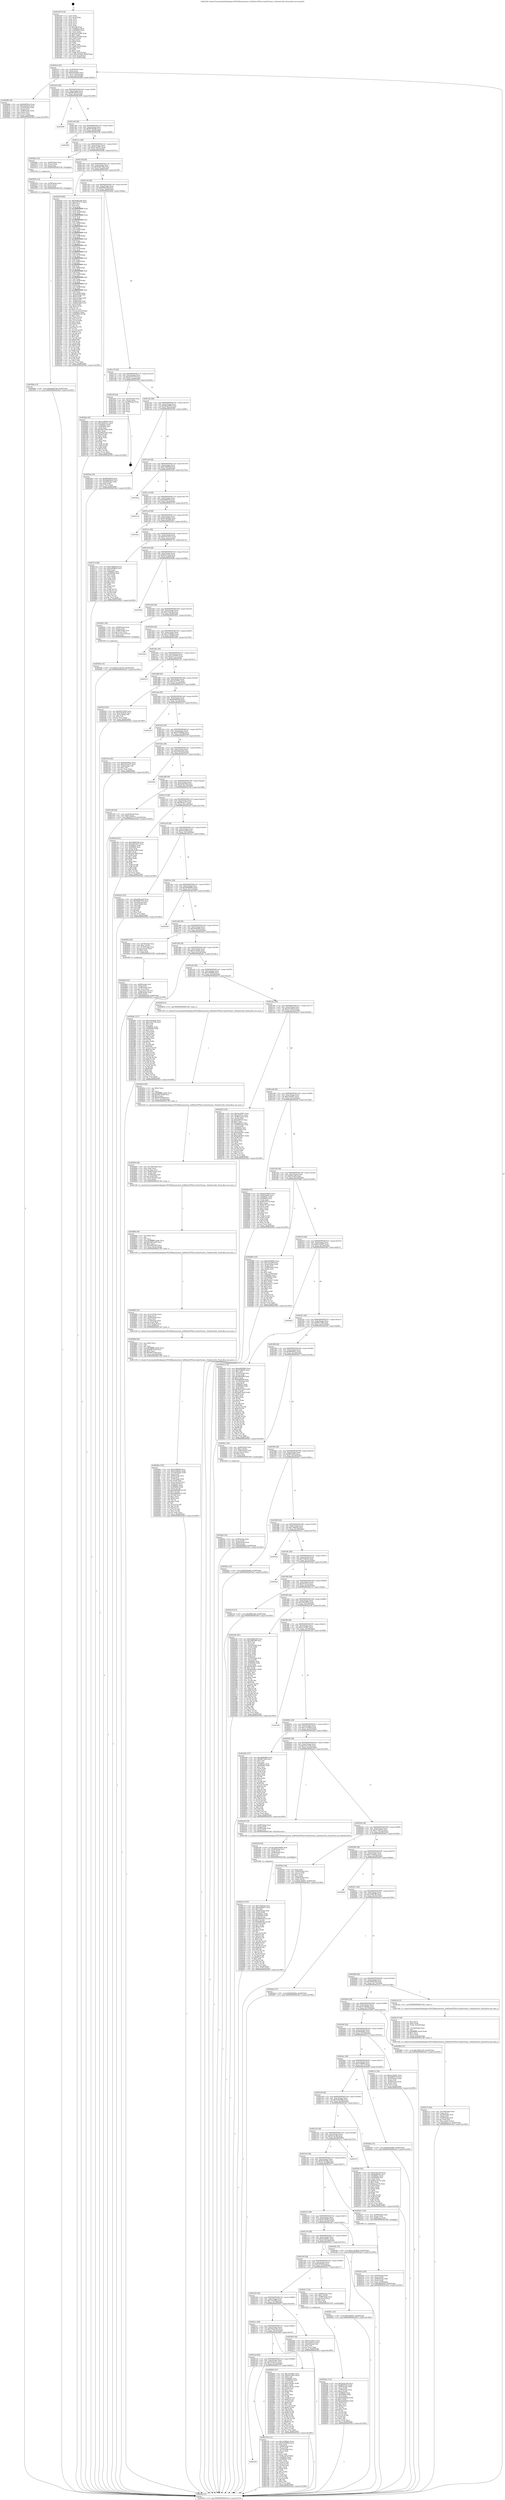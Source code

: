 digraph "0x401b50" {
  label = "0x401b50 (/mnt/c/Users/mathe/Desktop/tcc/POCII/binaries/extr_SoftEtherVPNsrcCedarVirtual.c_NnIsActiveEx_Final-ollvm.out::main(0))"
  labelloc = "t"
  node[shape=record]

  Entry [label="",width=0.3,height=0.3,shape=circle,fillcolor=black,style=filled]
  "0x401bc4" [label="{
     0x401bc4 [32]\l
     | [instrs]\l
     &nbsp;&nbsp;0x401bc4 \<+6\>: mov -0xa8(%rbp),%eax\l
     &nbsp;&nbsp;0x401bca \<+2\>: mov %eax,%ecx\l
     &nbsp;&nbsp;0x401bcc \<+6\>: sub $0x8245e685,%ecx\l
     &nbsp;&nbsp;0x401bd2 \<+6\>: mov %eax,-0xbc(%rbp)\l
     &nbsp;&nbsp;0x401bd8 \<+6\>: mov %ecx,-0xc0(%rbp)\l
     &nbsp;&nbsp;0x401bde \<+6\>: je 000000000040266b \<main+0xb1b\>\l
  }"]
  "0x40266b" [label="{
     0x40266b [39]\l
     | [instrs]\l
     &nbsp;&nbsp;0x40266b \<+5\>: mov $0xfb66581e,%eax\l
     &nbsp;&nbsp;0x402670 \<+5\>: mov $0xe5e64af5,%ecx\l
     &nbsp;&nbsp;0x402675 \<+4\>: mov -0x78(%rbp),%rdx\l
     &nbsp;&nbsp;0x402679 \<+2\>: mov (%rdx),%esi\l
     &nbsp;&nbsp;0x40267b \<+7\>: mov -0x88(%rbp),%rdx\l
     &nbsp;&nbsp;0x402682 \<+2\>: cmp (%rdx),%esi\l
     &nbsp;&nbsp;0x402684 \<+3\>: cmovl %ecx,%eax\l
     &nbsp;&nbsp;0x402687 \<+6\>: mov %eax,-0xa8(%rbp)\l
     &nbsp;&nbsp;0x40268d \<+5\>: jmp 00000000004034e3 \<main+0x1993\>\l
  }"]
  "0x401be4" [label="{
     0x401be4 [28]\l
     | [instrs]\l
     &nbsp;&nbsp;0x401be4 \<+5\>: jmp 0000000000401be9 \<main+0x99\>\l
     &nbsp;&nbsp;0x401be9 \<+6\>: mov -0xbc(%rbp),%eax\l
     &nbsp;&nbsp;0x401bef \<+5\>: sub $0x88f3d876,%eax\l
     &nbsp;&nbsp;0x401bf4 \<+6\>: mov %eax,-0xc4(%rbp)\l
     &nbsp;&nbsp;0x401bfa \<+6\>: je 0000000000403099 \<main+0x1549\>\l
  }"]
  Exit [label="",width=0.3,height=0.3,shape=circle,fillcolor=black,style=filled,peripheries=2]
  "0x403099" [label="{
     0x403099\l
  }", style=dashed]
  "0x401c00" [label="{
     0x401c00 [28]\l
     | [instrs]\l
     &nbsp;&nbsp;0x401c00 \<+5\>: jmp 0000000000401c05 \<main+0xb5\>\l
     &nbsp;&nbsp;0x401c05 \<+6\>: mov -0xbc(%rbp),%eax\l
     &nbsp;&nbsp;0x401c0b \<+5\>: sub $0x8f7d4e99,%eax\l
     &nbsp;&nbsp;0x401c10 \<+6\>: mov %eax,-0xc8(%rbp)\l
     &nbsp;&nbsp;0x401c16 \<+6\>: je 0000000000402508 \<main+0x9b8\>\l
  }"]
  "0x40308a" [label="{
     0x40308a [15]\l
     | [instrs]\l
     &nbsp;&nbsp;0x40308a \<+10\>: movl $0xde0b27b6,-0xa8(%rbp)\l
     &nbsp;&nbsp;0x403094 \<+5\>: jmp 00000000004034e3 \<main+0x1993\>\l
  }"]
  "0x402508" [label="{
     0x402508\l
  }", style=dashed]
  "0x401c1c" [label="{
     0x401c1c [28]\l
     | [instrs]\l
     &nbsp;&nbsp;0x401c1c \<+5\>: jmp 0000000000401c21 \<main+0xd1\>\l
     &nbsp;&nbsp;0x401c21 \<+6\>: mov -0xbc(%rbp),%eax\l
     &nbsp;&nbsp;0x401c27 \<+5\>: sub $0x91cbe827,%eax\l
     &nbsp;&nbsp;0x401c2c \<+6\>: mov %eax,-0xcc(%rbp)\l
     &nbsp;&nbsp;0x401c32 \<+6\>: je 000000000040306c \<main+0x151c\>\l
  }"]
  "0x40307b" [label="{
     0x40307b [15]\l
     | [instrs]\l
     &nbsp;&nbsp;0x40307b \<+4\>: mov -0x58(%rbp),%rax\l
     &nbsp;&nbsp;0x40307f \<+3\>: mov (%rax),%rax\l
     &nbsp;&nbsp;0x403082 \<+3\>: mov %rax,%rdi\l
     &nbsp;&nbsp;0x403085 \<+5\>: call 0000000000401030 \<free@plt\>\l
     | [calls]\l
     &nbsp;&nbsp;0x401030 \{1\} (unknown)\l
  }"]
  "0x40306c" [label="{
     0x40306c [15]\l
     | [instrs]\l
     &nbsp;&nbsp;0x40306c \<+4\>: mov -0x80(%rbp),%rax\l
     &nbsp;&nbsp;0x403070 \<+3\>: mov (%rax),%rax\l
     &nbsp;&nbsp;0x403073 \<+3\>: mov %rax,%rdi\l
     &nbsp;&nbsp;0x403076 \<+5\>: call 0000000000401030 \<free@plt\>\l
     | [calls]\l
     &nbsp;&nbsp;0x401030 \{1\} (unknown)\l
  }"]
  "0x401c38" [label="{
     0x401c38 [28]\l
     | [instrs]\l
     &nbsp;&nbsp;0x401c38 \<+5\>: jmp 0000000000401c3d \<main+0xed\>\l
     &nbsp;&nbsp;0x401c3d \<+6\>: mov -0xbc(%rbp),%eax\l
     &nbsp;&nbsp;0x401c43 \<+5\>: sub $0x92db733b,%eax\l
     &nbsp;&nbsp;0x401c48 \<+6\>: mov %eax,-0xd0(%rbp)\l
     &nbsp;&nbsp;0x401c4e \<+6\>: je 000000000040225f \<main+0x70f\>\l
  }"]
  "0x40303b" [label="{
     0x40303b [15]\l
     | [instrs]\l
     &nbsp;&nbsp;0x40303b \<+10\>: movl $0x271d531d,-0xa8(%rbp)\l
     &nbsp;&nbsp;0x403045 \<+5\>: jmp 00000000004034e3 \<main+0x1993\>\l
  }"]
  "0x40225f" [label="{
     0x40225f [400]\l
     | [instrs]\l
     &nbsp;&nbsp;0x40225f \<+5\>: mov $0xda9bced4,%eax\l
     &nbsp;&nbsp;0x402264 \<+5\>: mov $0xcd27377c,%ecx\l
     &nbsp;&nbsp;0x402269 \<+2\>: mov $0x1,%dl\l
     &nbsp;&nbsp;0x40226b \<+2\>: xor %esi,%esi\l
     &nbsp;&nbsp;0x40226d \<+3\>: mov %rsp,%rdi\l
     &nbsp;&nbsp;0x402270 \<+4\>: add $0xfffffffffffffff0,%rdi\l
     &nbsp;&nbsp;0x402274 \<+3\>: mov %rdi,%rsp\l
     &nbsp;&nbsp;0x402277 \<+7\>: mov %rdi,-0xa0(%rbp)\l
     &nbsp;&nbsp;0x40227e \<+3\>: mov %rsp,%rdi\l
     &nbsp;&nbsp;0x402281 \<+4\>: add $0xfffffffffffffff0,%rdi\l
     &nbsp;&nbsp;0x402285 \<+3\>: mov %rdi,%rsp\l
     &nbsp;&nbsp;0x402288 \<+3\>: mov %rsp,%r8\l
     &nbsp;&nbsp;0x40228b \<+4\>: add $0xfffffffffffffff0,%r8\l
     &nbsp;&nbsp;0x40228f \<+3\>: mov %r8,%rsp\l
     &nbsp;&nbsp;0x402292 \<+7\>: mov %r8,-0x98(%rbp)\l
     &nbsp;&nbsp;0x402299 \<+3\>: mov %rsp,%r8\l
     &nbsp;&nbsp;0x40229c \<+4\>: add $0xfffffffffffffff0,%r8\l
     &nbsp;&nbsp;0x4022a0 \<+3\>: mov %r8,%rsp\l
     &nbsp;&nbsp;0x4022a3 \<+7\>: mov %r8,-0x90(%rbp)\l
     &nbsp;&nbsp;0x4022aa \<+3\>: mov %rsp,%r8\l
     &nbsp;&nbsp;0x4022ad \<+4\>: add $0xfffffffffffffff0,%r8\l
     &nbsp;&nbsp;0x4022b1 \<+3\>: mov %r8,%rsp\l
     &nbsp;&nbsp;0x4022b4 \<+7\>: mov %r8,-0x88(%rbp)\l
     &nbsp;&nbsp;0x4022bb \<+3\>: mov %rsp,%r8\l
     &nbsp;&nbsp;0x4022be \<+4\>: add $0xfffffffffffffff0,%r8\l
     &nbsp;&nbsp;0x4022c2 \<+3\>: mov %r8,%rsp\l
     &nbsp;&nbsp;0x4022c5 \<+4\>: mov %r8,-0x80(%rbp)\l
     &nbsp;&nbsp;0x4022c9 \<+3\>: mov %rsp,%r8\l
     &nbsp;&nbsp;0x4022cc \<+4\>: add $0xfffffffffffffff0,%r8\l
     &nbsp;&nbsp;0x4022d0 \<+3\>: mov %r8,%rsp\l
     &nbsp;&nbsp;0x4022d3 \<+4\>: mov %r8,-0x78(%rbp)\l
     &nbsp;&nbsp;0x4022d7 \<+3\>: mov %rsp,%r8\l
     &nbsp;&nbsp;0x4022da \<+4\>: add $0xfffffffffffffff0,%r8\l
     &nbsp;&nbsp;0x4022de \<+3\>: mov %r8,%rsp\l
     &nbsp;&nbsp;0x4022e1 \<+4\>: mov %r8,-0x70(%rbp)\l
     &nbsp;&nbsp;0x4022e5 \<+3\>: mov %rsp,%r8\l
     &nbsp;&nbsp;0x4022e8 \<+4\>: add $0xfffffffffffffff0,%r8\l
     &nbsp;&nbsp;0x4022ec \<+3\>: mov %r8,%rsp\l
     &nbsp;&nbsp;0x4022ef \<+4\>: mov %r8,-0x68(%rbp)\l
     &nbsp;&nbsp;0x4022f3 \<+3\>: mov %rsp,%r8\l
     &nbsp;&nbsp;0x4022f6 \<+4\>: add $0xfffffffffffffff0,%r8\l
     &nbsp;&nbsp;0x4022fa \<+3\>: mov %r8,%rsp\l
     &nbsp;&nbsp;0x4022fd \<+4\>: mov %r8,-0x60(%rbp)\l
     &nbsp;&nbsp;0x402301 \<+3\>: mov %rsp,%r8\l
     &nbsp;&nbsp;0x402304 \<+4\>: add $0xfffffffffffffff0,%r8\l
     &nbsp;&nbsp;0x402308 \<+3\>: mov %r8,%rsp\l
     &nbsp;&nbsp;0x40230b \<+4\>: mov %r8,-0x58(%rbp)\l
     &nbsp;&nbsp;0x40230f \<+3\>: mov %rsp,%r8\l
     &nbsp;&nbsp;0x402312 \<+4\>: add $0xfffffffffffffff0,%r8\l
     &nbsp;&nbsp;0x402316 \<+3\>: mov %r8,%rsp\l
     &nbsp;&nbsp;0x402319 \<+4\>: mov %r8,-0x50(%rbp)\l
     &nbsp;&nbsp;0x40231d \<+3\>: mov %rsp,%r8\l
     &nbsp;&nbsp;0x402320 \<+4\>: add $0xfffffffffffffff0,%r8\l
     &nbsp;&nbsp;0x402324 \<+3\>: mov %r8,%rsp\l
     &nbsp;&nbsp;0x402327 \<+4\>: mov %r8,-0x48(%rbp)\l
     &nbsp;&nbsp;0x40232b \<+3\>: mov %rsp,%r8\l
     &nbsp;&nbsp;0x40232e \<+4\>: add $0xfffffffffffffff0,%r8\l
     &nbsp;&nbsp;0x402332 \<+3\>: mov %r8,%rsp\l
     &nbsp;&nbsp;0x402335 \<+4\>: mov %r8,-0x40(%rbp)\l
     &nbsp;&nbsp;0x402339 \<+7\>: mov -0xa0(%rbp),%r8\l
     &nbsp;&nbsp;0x402340 \<+7\>: movl $0x0,(%r8)\l
     &nbsp;&nbsp;0x402347 \<+7\>: mov -0xac(%rbp),%r9d\l
     &nbsp;&nbsp;0x40234e \<+3\>: mov %r9d,(%rdi)\l
     &nbsp;&nbsp;0x402351 \<+7\>: mov -0x98(%rbp),%r8\l
     &nbsp;&nbsp;0x402358 \<+7\>: mov -0xb8(%rbp),%r10\l
     &nbsp;&nbsp;0x40235f \<+3\>: mov %r10,(%r8)\l
     &nbsp;&nbsp;0x402362 \<+3\>: cmpl $0x2,(%rdi)\l
     &nbsp;&nbsp;0x402365 \<+4\>: setne %r11b\l
     &nbsp;&nbsp;0x402369 \<+4\>: and $0x1,%r11b\l
     &nbsp;&nbsp;0x40236d \<+4\>: mov %r11b,-0x31(%rbp)\l
     &nbsp;&nbsp;0x402371 \<+7\>: mov 0x40605c,%ebx\l
     &nbsp;&nbsp;0x402378 \<+8\>: mov 0x406060,%r14d\l
     &nbsp;&nbsp;0x402380 \<+3\>: sub $0x1,%esi\l
     &nbsp;&nbsp;0x402383 \<+3\>: mov %ebx,%r15d\l
     &nbsp;&nbsp;0x402386 \<+3\>: add %esi,%r15d\l
     &nbsp;&nbsp;0x402389 \<+4\>: imul %r15d,%ebx\l
     &nbsp;&nbsp;0x40238d \<+3\>: and $0x1,%ebx\l
     &nbsp;&nbsp;0x402390 \<+3\>: cmp $0x0,%ebx\l
     &nbsp;&nbsp;0x402393 \<+4\>: sete %r11b\l
     &nbsp;&nbsp;0x402397 \<+4\>: cmp $0xa,%r14d\l
     &nbsp;&nbsp;0x40239b \<+4\>: setl %r12b\l
     &nbsp;&nbsp;0x40239f \<+3\>: mov %r11b,%r13b\l
     &nbsp;&nbsp;0x4023a2 \<+4\>: xor $0xff,%r13b\l
     &nbsp;&nbsp;0x4023a6 \<+3\>: mov %r12b,%sil\l
     &nbsp;&nbsp;0x4023a9 \<+4\>: xor $0xff,%sil\l
     &nbsp;&nbsp;0x4023ad \<+3\>: xor $0x1,%dl\l
     &nbsp;&nbsp;0x4023b0 \<+3\>: mov %r13b,%dil\l
     &nbsp;&nbsp;0x4023b3 \<+4\>: and $0xff,%dil\l
     &nbsp;&nbsp;0x4023b7 \<+3\>: and %dl,%r11b\l
     &nbsp;&nbsp;0x4023ba \<+3\>: mov %sil,%r8b\l
     &nbsp;&nbsp;0x4023bd \<+4\>: and $0xff,%r8b\l
     &nbsp;&nbsp;0x4023c1 \<+3\>: and %dl,%r12b\l
     &nbsp;&nbsp;0x4023c4 \<+3\>: or %r11b,%dil\l
     &nbsp;&nbsp;0x4023c7 \<+3\>: or %r12b,%r8b\l
     &nbsp;&nbsp;0x4023ca \<+3\>: xor %r8b,%dil\l
     &nbsp;&nbsp;0x4023cd \<+3\>: or %sil,%r13b\l
     &nbsp;&nbsp;0x4023d0 \<+4\>: xor $0xff,%r13b\l
     &nbsp;&nbsp;0x4023d4 \<+3\>: or $0x1,%dl\l
     &nbsp;&nbsp;0x4023d7 \<+3\>: and %dl,%r13b\l
     &nbsp;&nbsp;0x4023da \<+3\>: or %r13b,%dil\l
     &nbsp;&nbsp;0x4023dd \<+4\>: test $0x1,%dil\l
     &nbsp;&nbsp;0x4023e1 \<+3\>: cmovne %ecx,%eax\l
     &nbsp;&nbsp;0x4023e4 \<+6\>: mov %eax,-0xa8(%rbp)\l
     &nbsp;&nbsp;0x4023ea \<+5\>: jmp 00000000004034e3 \<main+0x1993\>\l
  }"]
  "0x401c54" [label="{
     0x401c54 [28]\l
     | [instrs]\l
     &nbsp;&nbsp;0x401c54 \<+5\>: jmp 0000000000401c59 \<main+0x109\>\l
     &nbsp;&nbsp;0x401c59 \<+6\>: mov -0xbc(%rbp),%eax\l
     &nbsp;&nbsp;0x401c5f \<+5\>: sub $0x9f06c028,%eax\l
     &nbsp;&nbsp;0x401c64 \<+6\>: mov %eax,-0xd4(%rbp)\l
     &nbsp;&nbsp;0x401c6a \<+6\>: je 00000000004026da \<main+0xb8a\>\l
  }"]
  "0x402e75" [label="{
     0x402e75 [167]\l
     | [instrs]\l
     &nbsp;&nbsp;0x402e75 \<+5\>: mov $0x7e8e833a,%esi\l
     &nbsp;&nbsp;0x402e7a \<+5\>: mov $0x6ee86d7c,%ecx\l
     &nbsp;&nbsp;0x402e7f \<+2\>: mov $0x1,%dl\l
     &nbsp;&nbsp;0x402e81 \<+4\>: mov -0x40(%rbp),%rdi\l
     &nbsp;&nbsp;0x402e85 \<+6\>: movl $0x0,(%rdi)\l
     &nbsp;&nbsp;0x402e8b \<+8\>: mov 0x40605c,%r8d\l
     &nbsp;&nbsp;0x402e93 \<+8\>: mov 0x406060,%r9d\l
     &nbsp;&nbsp;0x402e9b \<+3\>: mov %r8d,%r10d\l
     &nbsp;&nbsp;0x402e9e \<+7\>: add $0x8f4f0340,%r10d\l
     &nbsp;&nbsp;0x402ea5 \<+4\>: sub $0x1,%r10d\l
     &nbsp;&nbsp;0x402ea9 \<+7\>: sub $0x8f4f0340,%r10d\l
     &nbsp;&nbsp;0x402eb0 \<+4\>: imul %r10d,%r8d\l
     &nbsp;&nbsp;0x402eb4 \<+4\>: and $0x1,%r8d\l
     &nbsp;&nbsp;0x402eb8 \<+4\>: cmp $0x0,%r8d\l
     &nbsp;&nbsp;0x402ebc \<+4\>: sete %r11b\l
     &nbsp;&nbsp;0x402ec0 \<+4\>: cmp $0xa,%r9d\l
     &nbsp;&nbsp;0x402ec4 \<+3\>: setl %bl\l
     &nbsp;&nbsp;0x402ec7 \<+3\>: mov %r11b,%r14b\l
     &nbsp;&nbsp;0x402eca \<+4\>: xor $0xff,%r14b\l
     &nbsp;&nbsp;0x402ece \<+3\>: mov %bl,%r15b\l
     &nbsp;&nbsp;0x402ed1 \<+4\>: xor $0xff,%r15b\l
     &nbsp;&nbsp;0x402ed5 \<+3\>: xor $0x1,%dl\l
     &nbsp;&nbsp;0x402ed8 \<+3\>: mov %r14b,%r12b\l
     &nbsp;&nbsp;0x402edb \<+4\>: and $0xff,%r12b\l
     &nbsp;&nbsp;0x402edf \<+3\>: and %dl,%r11b\l
     &nbsp;&nbsp;0x402ee2 \<+3\>: mov %r15b,%r13b\l
     &nbsp;&nbsp;0x402ee5 \<+4\>: and $0xff,%r13b\l
     &nbsp;&nbsp;0x402ee9 \<+2\>: and %dl,%bl\l
     &nbsp;&nbsp;0x402eeb \<+3\>: or %r11b,%r12b\l
     &nbsp;&nbsp;0x402eee \<+3\>: or %bl,%r13b\l
     &nbsp;&nbsp;0x402ef1 \<+3\>: xor %r13b,%r12b\l
     &nbsp;&nbsp;0x402ef4 \<+3\>: or %r15b,%r14b\l
     &nbsp;&nbsp;0x402ef7 \<+4\>: xor $0xff,%r14b\l
     &nbsp;&nbsp;0x402efb \<+3\>: or $0x1,%dl\l
     &nbsp;&nbsp;0x402efe \<+3\>: and %dl,%r14b\l
     &nbsp;&nbsp;0x402f01 \<+3\>: or %r14b,%r12b\l
     &nbsp;&nbsp;0x402f04 \<+4\>: test $0x1,%r12b\l
     &nbsp;&nbsp;0x402f08 \<+3\>: cmovne %ecx,%esi\l
     &nbsp;&nbsp;0x402f0b \<+6\>: mov %esi,-0xa8(%rbp)\l
     &nbsp;&nbsp;0x402f11 \<+6\>: mov %eax,-0x1bc(%rbp)\l
     &nbsp;&nbsp;0x402f17 \<+5\>: jmp 00000000004034e3 \<main+0x1993\>\l
  }"]
  "0x4026da" [label="{
     0x4026da [91]\l
     | [instrs]\l
     &nbsp;&nbsp;0x4026da \<+5\>: mov $0xc31866a2,%eax\l
     &nbsp;&nbsp;0x4026df \<+5\>: mov $0x7b93e31c,%ecx\l
     &nbsp;&nbsp;0x4026e4 \<+7\>: mov 0x40605c,%edx\l
     &nbsp;&nbsp;0x4026eb \<+7\>: mov 0x406060,%esi\l
     &nbsp;&nbsp;0x4026f2 \<+2\>: mov %edx,%edi\l
     &nbsp;&nbsp;0x4026f4 \<+6\>: add $0x282e52ba,%edi\l
     &nbsp;&nbsp;0x4026fa \<+3\>: sub $0x1,%edi\l
     &nbsp;&nbsp;0x4026fd \<+6\>: sub $0x282e52ba,%edi\l
     &nbsp;&nbsp;0x402703 \<+3\>: imul %edi,%edx\l
     &nbsp;&nbsp;0x402706 \<+3\>: and $0x1,%edx\l
     &nbsp;&nbsp;0x402709 \<+3\>: cmp $0x0,%edx\l
     &nbsp;&nbsp;0x40270c \<+4\>: sete %r8b\l
     &nbsp;&nbsp;0x402710 \<+3\>: cmp $0xa,%esi\l
     &nbsp;&nbsp;0x402713 \<+4\>: setl %r9b\l
     &nbsp;&nbsp;0x402717 \<+3\>: mov %r8b,%r10b\l
     &nbsp;&nbsp;0x40271a \<+3\>: and %r9b,%r10b\l
     &nbsp;&nbsp;0x40271d \<+3\>: xor %r9b,%r8b\l
     &nbsp;&nbsp;0x402720 \<+3\>: or %r8b,%r10b\l
     &nbsp;&nbsp;0x402723 \<+4\>: test $0x1,%r10b\l
     &nbsp;&nbsp;0x402727 \<+3\>: cmovne %ecx,%eax\l
     &nbsp;&nbsp;0x40272a \<+6\>: mov %eax,-0xa8(%rbp)\l
     &nbsp;&nbsp;0x402730 \<+5\>: jmp 00000000004034e3 \<main+0x1993\>\l
  }"]
  "0x401c70" [label="{
     0x401c70 [28]\l
     | [instrs]\l
     &nbsp;&nbsp;0x401c70 \<+5\>: jmp 0000000000401c75 \<main+0x125\>\l
     &nbsp;&nbsp;0x401c75 \<+6\>: mov -0xbc(%rbp),%eax\l
     &nbsp;&nbsp;0x401c7b \<+5\>: sub $0xa872377f,%eax\l
     &nbsp;&nbsp;0x401c80 \<+6\>: mov %eax,-0xd8(%rbp)\l
     &nbsp;&nbsp;0x401c86 \<+6\>: je 00000000004031f4 \<main+0x16a4\>\l
  }"]
  "0x402e58" [label="{
     0x402e58 [29]\l
     | [instrs]\l
     &nbsp;&nbsp;0x402e58 \<+10\>: movabs $0x4040b6,%rdi\l
     &nbsp;&nbsp;0x402e62 \<+4\>: mov -0x48(%rbp),%rsi\l
     &nbsp;&nbsp;0x402e66 \<+2\>: mov %eax,(%rsi)\l
     &nbsp;&nbsp;0x402e68 \<+4\>: mov -0x48(%rbp),%rsi\l
     &nbsp;&nbsp;0x402e6c \<+2\>: mov (%rsi),%esi\l
     &nbsp;&nbsp;0x402e6e \<+2\>: mov $0x0,%al\l
     &nbsp;&nbsp;0x402e70 \<+5\>: call 0000000000401040 \<printf@plt\>\l
     | [calls]\l
     &nbsp;&nbsp;0x401040 \{1\} (unknown)\l
  }"]
  "0x4031f4" [label="{
     0x4031f4 [24]\l
     | [instrs]\l
     &nbsp;&nbsp;0x4031f4 \<+7\>: mov -0xa0(%rbp),%rax\l
     &nbsp;&nbsp;0x4031fb \<+2\>: mov (%rax),%eax\l
     &nbsp;&nbsp;0x4031fd \<+4\>: lea -0x28(%rbp),%rsp\l
     &nbsp;&nbsp;0x403201 \<+1\>: pop %rbx\l
     &nbsp;&nbsp;0x403202 \<+2\>: pop %r12\l
     &nbsp;&nbsp;0x403204 \<+2\>: pop %r13\l
     &nbsp;&nbsp;0x403206 \<+2\>: pop %r14\l
     &nbsp;&nbsp;0x403208 \<+2\>: pop %r15\l
     &nbsp;&nbsp;0x40320a \<+1\>: pop %rbp\l
     &nbsp;&nbsp;0x40320b \<+1\>: ret\l
  }"]
  "0x401c8c" [label="{
     0x401c8c [28]\l
     | [instrs]\l
     &nbsp;&nbsp;0x401c8c \<+5\>: jmp 0000000000401c91 \<main+0x141\>\l
     &nbsp;&nbsp;0x401c91 \<+6\>: mov -0xbc(%rbp),%eax\l
     &nbsp;&nbsp;0x401c97 \<+5\>: sub $0xa8bad595,%eax\l
     &nbsp;&nbsp;0x401c9c \<+6\>: mov %eax,-0xdc(%rbp)\l
     &nbsp;&nbsp;0x401ca2 \<+6\>: je 000000000040254e \<main+0x9fe\>\l
  }"]
  "0x402c73" [label="{
     0x402c73 [42]\l
     | [instrs]\l
     &nbsp;&nbsp;0x402c73 \<+6\>: mov -0x1b8(%rbp),%ecx\l
     &nbsp;&nbsp;0x402c79 \<+3\>: imul %eax,%ecx\l
     &nbsp;&nbsp;0x402c7c \<+4\>: mov -0x58(%rbp),%rdi\l
     &nbsp;&nbsp;0x402c80 \<+3\>: mov (%rdi),%rdi\l
     &nbsp;&nbsp;0x402c83 \<+4\>: mov -0x50(%rbp),%r8\l
     &nbsp;&nbsp;0x402c87 \<+3\>: movslq (%r8),%r8\l
     &nbsp;&nbsp;0x402c8a \<+4\>: mov %ecx,(%rdi,%r8,4)\l
     &nbsp;&nbsp;0x402c8e \<+10\>: movl $0xdfb2ecc7,-0xa8(%rbp)\l
     &nbsp;&nbsp;0x402c98 \<+5\>: jmp 00000000004034e3 \<main+0x1993\>\l
  }"]
  "0x40254e" [label="{
     0x40254e [30]\l
     | [instrs]\l
     &nbsp;&nbsp;0x40254e \<+5\>: mov $0x88f3d876,%eax\l
     &nbsp;&nbsp;0x402553 \<+5\>: mov $0x5a8a40b0,%ecx\l
     &nbsp;&nbsp;0x402558 \<+3\>: mov -0x30(%rbp),%edx\l
     &nbsp;&nbsp;0x40255b \<+3\>: cmp $0x0,%edx\l
     &nbsp;&nbsp;0x40255e \<+3\>: cmove %ecx,%eax\l
     &nbsp;&nbsp;0x402561 \<+6\>: mov %eax,-0xa8(%rbp)\l
     &nbsp;&nbsp;0x402567 \<+5\>: jmp 00000000004034e3 \<main+0x1993\>\l
  }"]
  "0x401ca8" [label="{
     0x401ca8 [28]\l
     | [instrs]\l
     &nbsp;&nbsp;0x401ca8 \<+5\>: jmp 0000000000401cad \<main+0x15d\>\l
     &nbsp;&nbsp;0x401cad \<+6\>: mov -0xbc(%rbp),%eax\l
     &nbsp;&nbsp;0x401cb3 \<+5\>: sub $0xb16f6928,%eax\l
     &nbsp;&nbsp;0x401cb8 \<+6\>: mov %eax,-0xe0(%rbp)\l
     &nbsp;&nbsp;0x401cbe \<+6\>: je 00000000004032da \<main+0x178a\>\l
  }"]
  "0x402c47" [label="{
     0x402c47 [44]\l
     | [instrs]\l
     &nbsp;&nbsp;0x402c47 \<+2\>: xor %ecx,%ecx\l
     &nbsp;&nbsp;0x402c49 \<+5\>: mov $0x2,%edx\l
     &nbsp;&nbsp;0x402c4e \<+6\>: mov %edx,-0x1b4(%rbp)\l
     &nbsp;&nbsp;0x402c54 \<+1\>: cltd\l
     &nbsp;&nbsp;0x402c55 \<+6\>: mov -0x1b4(%rbp),%esi\l
     &nbsp;&nbsp;0x402c5b \<+2\>: idiv %esi\l
     &nbsp;&nbsp;0x402c5d \<+6\>: imul $0xfffffffe,%edx,%edx\l
     &nbsp;&nbsp;0x402c63 \<+3\>: sub $0x1,%ecx\l
     &nbsp;&nbsp;0x402c66 \<+2\>: sub %ecx,%edx\l
     &nbsp;&nbsp;0x402c68 \<+6\>: mov %edx,-0x1b8(%rbp)\l
     &nbsp;&nbsp;0x402c6e \<+5\>: call 0000000000401160 \<next_i\>\l
     | [calls]\l
     &nbsp;&nbsp;0x401160 \{1\} (/mnt/c/Users/mathe/Desktop/tcc/POCII/binaries/extr_SoftEtherVPNsrcCedarVirtual.c_NnIsActiveEx_Final-ollvm.out::next_i)\l
  }"]
  "0x4032da" [label="{
     0x4032da\l
  }", style=dashed]
  "0x401cc4" [label="{
     0x401cc4 [28]\l
     | [instrs]\l
     &nbsp;&nbsp;0x401cc4 \<+5\>: jmp 0000000000401cc9 \<main+0x179\>\l
     &nbsp;&nbsp;0x401cc9 \<+6\>: mov -0xbc(%rbp),%eax\l
     &nbsp;&nbsp;0x401ccf \<+5\>: sub $0xb48d0f7a,%eax\l
     &nbsp;&nbsp;0x401cd4 \<+6\>: mov %eax,-0xe4(%rbp)\l
     &nbsp;&nbsp;0x401cda \<+6\>: je 00000000004031c9 \<main+0x1679\>\l
  }"]
  "0x402bfe" [label="{
     0x402bfe [32]\l
     | [instrs]\l
     &nbsp;&nbsp;0x402bfe \<+4\>: mov -0x58(%rbp),%rdi\l
     &nbsp;&nbsp;0x402c02 \<+3\>: mov %rax,(%rdi)\l
     &nbsp;&nbsp;0x402c05 \<+4\>: mov -0x50(%rbp),%rax\l
     &nbsp;&nbsp;0x402c09 \<+6\>: movl $0x0,(%rax)\l
     &nbsp;&nbsp;0x402c0f \<+10\>: movl $0x4645fe6e,-0xa8(%rbp)\l
     &nbsp;&nbsp;0x402c19 \<+5\>: jmp 00000000004034e3 \<main+0x1993\>\l
  }"]
  "0x4031c9" [label="{
     0x4031c9\l
  }", style=dashed]
  "0x401ce0" [label="{
     0x401ce0 [28]\l
     | [instrs]\l
     &nbsp;&nbsp;0x401ce0 \<+5\>: jmp 0000000000401ce5 \<main+0x195\>\l
     &nbsp;&nbsp;0x401ce5 \<+6\>: mov -0xbc(%rbp),%eax\l
     &nbsp;&nbsp;0x401ceb \<+5\>: sub $0xb520000a,%eax\l
     &nbsp;&nbsp;0x401cf0 \<+6\>: mov %eax,-0xe8(%rbp)\l
     &nbsp;&nbsp;0x401cf6 \<+6\>: je 00000000004034ac \<main+0x195c\>\l
  }"]
  "0x4028de" [label="{
     0x4028de [130]\l
     | [instrs]\l
     &nbsp;&nbsp;0x4028de \<+5\>: mov $0xb16f6928,%ecx\l
     &nbsp;&nbsp;0x4028e3 \<+5\>: mov $0x41428a6e,%edx\l
     &nbsp;&nbsp;0x4028e8 \<+7\>: mov -0x1b0(%rbp),%r9d\l
     &nbsp;&nbsp;0x4028ef \<+4\>: imul %eax,%r9d\l
     &nbsp;&nbsp;0x4028f3 \<+4\>: mov -0x80(%rbp),%rsi\l
     &nbsp;&nbsp;0x4028f7 \<+3\>: mov (%rsi),%rsi\l
     &nbsp;&nbsp;0x4028fa \<+4\>: mov -0x78(%rbp),%rdi\l
     &nbsp;&nbsp;0x4028fe \<+3\>: movslq (%rdi),%rdi\l
     &nbsp;&nbsp;0x402901 \<+4\>: mov (%rsi,%rdi,8),%rsi\l
     &nbsp;&nbsp;0x402905 \<+4\>: mov %r9d,0xc(%rsi)\l
     &nbsp;&nbsp;0x402909 \<+7\>: mov 0x40605c,%eax\l
     &nbsp;&nbsp;0x402910 \<+8\>: mov 0x406060,%r9d\l
     &nbsp;&nbsp;0x402918 \<+3\>: mov %eax,%r10d\l
     &nbsp;&nbsp;0x40291b \<+7\>: add $0xebf94b89,%r10d\l
     &nbsp;&nbsp;0x402922 \<+4\>: sub $0x1,%r10d\l
     &nbsp;&nbsp;0x402926 \<+7\>: sub $0xebf94b89,%r10d\l
     &nbsp;&nbsp;0x40292d \<+4\>: imul %r10d,%eax\l
     &nbsp;&nbsp;0x402931 \<+3\>: and $0x1,%eax\l
     &nbsp;&nbsp;0x402934 \<+3\>: cmp $0x0,%eax\l
     &nbsp;&nbsp;0x402937 \<+4\>: sete %r11b\l
     &nbsp;&nbsp;0x40293b \<+4\>: cmp $0xa,%r9d\l
     &nbsp;&nbsp;0x40293f \<+3\>: setl %bl\l
     &nbsp;&nbsp;0x402942 \<+3\>: mov %r11b,%r14b\l
     &nbsp;&nbsp;0x402945 \<+3\>: and %bl,%r14b\l
     &nbsp;&nbsp;0x402948 \<+3\>: xor %bl,%r11b\l
     &nbsp;&nbsp;0x40294b \<+3\>: or %r11b,%r14b\l
     &nbsp;&nbsp;0x40294e \<+4\>: test $0x1,%r14b\l
     &nbsp;&nbsp;0x402952 \<+3\>: cmovne %edx,%ecx\l
     &nbsp;&nbsp;0x402955 \<+6\>: mov %ecx,-0xa8(%rbp)\l
     &nbsp;&nbsp;0x40295b \<+5\>: jmp 00000000004034e3 \<main+0x1993\>\l
  }"]
  "0x4034ac" [label="{
     0x4034ac\l
  }", style=dashed]
  "0x401cfc" [label="{
     0x401cfc [28]\l
     | [instrs]\l
     &nbsp;&nbsp;0x401cfc \<+5\>: jmp 0000000000401d01 \<main+0x1b1\>\l
     &nbsp;&nbsp;0x401d01 \<+6\>: mov -0xbc(%rbp),%eax\l
     &nbsp;&nbsp;0x401d07 \<+5\>: sub $0xb7912e57,%eax\l
     &nbsp;&nbsp;0x401d0c \<+6\>: mov %eax,-0xec(%rbp)\l
     &nbsp;&nbsp;0x401d12 \<+6\>: je 00000000004027c2 \<main+0xc72\>\l
  }"]
  "0x4028b6" [label="{
     0x4028b6 [40]\l
     | [instrs]\l
     &nbsp;&nbsp;0x4028b6 \<+5\>: mov $0x2,%ecx\l
     &nbsp;&nbsp;0x4028bb \<+1\>: cltd\l
     &nbsp;&nbsp;0x4028bc \<+2\>: idiv %ecx\l
     &nbsp;&nbsp;0x4028be \<+6\>: imul $0xfffffffe,%edx,%ecx\l
     &nbsp;&nbsp;0x4028c4 \<+6\>: sub $0x9467ac90,%ecx\l
     &nbsp;&nbsp;0x4028ca \<+3\>: add $0x1,%ecx\l
     &nbsp;&nbsp;0x4028cd \<+6\>: add $0x9467ac90,%ecx\l
     &nbsp;&nbsp;0x4028d3 \<+6\>: mov %ecx,-0x1b0(%rbp)\l
     &nbsp;&nbsp;0x4028d9 \<+5\>: call 0000000000401160 \<next_i\>\l
     | [calls]\l
     &nbsp;&nbsp;0x401160 \{1\} (/mnt/c/Users/mathe/Desktop/tcc/POCII/binaries/extr_SoftEtherVPNsrcCedarVirtual.c_NnIsActiveEx_Final-ollvm.out::next_i)\l
  }"]
  "0x4027c2" [label="{
     0x4027c2 [86]\l
     | [instrs]\l
     &nbsp;&nbsp;0x4027c2 \<+5\>: mov $0xb16f6928,%eax\l
     &nbsp;&nbsp;0x4027c7 \<+5\>: mov $0xecf098b5,%ecx\l
     &nbsp;&nbsp;0x4027cc \<+2\>: xor %edx,%edx\l
     &nbsp;&nbsp;0x4027ce \<+7\>: mov 0x40605c,%esi\l
     &nbsp;&nbsp;0x4027d5 \<+7\>: mov 0x406060,%edi\l
     &nbsp;&nbsp;0x4027dc \<+3\>: sub $0x1,%edx\l
     &nbsp;&nbsp;0x4027df \<+3\>: mov %esi,%r8d\l
     &nbsp;&nbsp;0x4027e2 \<+3\>: add %edx,%r8d\l
     &nbsp;&nbsp;0x4027e5 \<+4\>: imul %r8d,%esi\l
     &nbsp;&nbsp;0x4027e9 \<+3\>: and $0x1,%esi\l
     &nbsp;&nbsp;0x4027ec \<+3\>: cmp $0x0,%esi\l
     &nbsp;&nbsp;0x4027ef \<+4\>: sete %r9b\l
     &nbsp;&nbsp;0x4027f3 \<+3\>: cmp $0xa,%edi\l
     &nbsp;&nbsp;0x4027f6 \<+4\>: setl %r10b\l
     &nbsp;&nbsp;0x4027fa \<+3\>: mov %r9b,%r11b\l
     &nbsp;&nbsp;0x4027fd \<+3\>: and %r10b,%r11b\l
     &nbsp;&nbsp;0x402800 \<+3\>: xor %r10b,%r9b\l
     &nbsp;&nbsp;0x402803 \<+3\>: or %r9b,%r11b\l
     &nbsp;&nbsp;0x402806 \<+4\>: test $0x1,%r11b\l
     &nbsp;&nbsp;0x40280a \<+3\>: cmovne %ecx,%eax\l
     &nbsp;&nbsp;0x40280d \<+6\>: mov %eax,-0xa8(%rbp)\l
     &nbsp;&nbsp;0x402813 \<+5\>: jmp 00000000004034e3 \<main+0x1993\>\l
  }"]
  "0x401d18" [label="{
     0x401d18 [28]\l
     | [instrs]\l
     &nbsp;&nbsp;0x401d18 \<+5\>: jmp 0000000000401d1d \<main+0x1cd\>\l
     &nbsp;&nbsp;0x401d1d \<+6\>: mov -0xbc(%rbp),%eax\l
     &nbsp;&nbsp;0x401d23 \<+5\>: sub $0xbf211b3d,%eax\l
     &nbsp;&nbsp;0x401d28 \<+6\>: mov %eax,-0xf0(%rbp)\l
     &nbsp;&nbsp;0x401d2e \<+6\>: je 00000000004034d4 \<main+0x1984\>\l
  }"]
  "0x402893" [label="{
     0x402893 [35]\l
     | [instrs]\l
     &nbsp;&nbsp;0x402893 \<+6\>: mov -0x1ac(%rbp),%ecx\l
     &nbsp;&nbsp;0x402899 \<+3\>: imul %eax,%ecx\l
     &nbsp;&nbsp;0x40289c \<+4\>: mov -0x80(%rbp),%rsi\l
     &nbsp;&nbsp;0x4028a0 \<+3\>: mov (%rsi),%rsi\l
     &nbsp;&nbsp;0x4028a3 \<+4\>: mov -0x78(%rbp),%rdi\l
     &nbsp;&nbsp;0x4028a7 \<+3\>: movslq (%rdi),%rdi\l
     &nbsp;&nbsp;0x4028aa \<+4\>: mov (%rsi,%rdi,8),%rsi\l
     &nbsp;&nbsp;0x4028ae \<+3\>: mov %ecx,0x8(%rsi)\l
     &nbsp;&nbsp;0x4028b1 \<+5\>: call 0000000000401160 \<next_i\>\l
     | [calls]\l
     &nbsp;&nbsp;0x401160 \{1\} (/mnt/c/Users/mathe/Desktop/tcc/POCII/binaries/extr_SoftEtherVPNsrcCedarVirtual.c_NnIsActiveEx_Final-ollvm.out::next_i)\l
  }"]
  "0x4034d4" [label="{
     0x4034d4\l
  }", style=dashed]
  "0x401d34" [label="{
     0x401d34 [28]\l
     | [instrs]\l
     &nbsp;&nbsp;0x401d34 \<+5\>: jmp 0000000000401d39 \<main+0x1e9\>\l
     &nbsp;&nbsp;0x401d39 \<+6\>: mov -0xbc(%rbp),%eax\l
     &nbsp;&nbsp;0x401d3f \<+5\>: sub $0xc10ab1fd,%eax\l
     &nbsp;&nbsp;0x401d44 \<+6\>: mov %eax,-0xf4(%rbp)\l
     &nbsp;&nbsp;0x401d4a \<+6\>: je 0000000000403021 \<main+0x14d1\>\l
  }"]
  "0x40286b" [label="{
     0x40286b [40]\l
     | [instrs]\l
     &nbsp;&nbsp;0x40286b \<+5\>: mov $0x2,%ecx\l
     &nbsp;&nbsp;0x402870 \<+1\>: cltd\l
     &nbsp;&nbsp;0x402871 \<+2\>: idiv %ecx\l
     &nbsp;&nbsp;0x402873 \<+6\>: imul $0xfffffffe,%edx,%ecx\l
     &nbsp;&nbsp;0x402879 \<+6\>: add $0xe8d5ca85,%ecx\l
     &nbsp;&nbsp;0x40287f \<+3\>: add $0x1,%ecx\l
     &nbsp;&nbsp;0x402882 \<+6\>: sub $0xe8d5ca85,%ecx\l
     &nbsp;&nbsp;0x402888 \<+6\>: mov %ecx,-0x1ac(%rbp)\l
     &nbsp;&nbsp;0x40288e \<+5\>: call 0000000000401160 \<next_i\>\l
     | [calls]\l
     &nbsp;&nbsp;0x401160 \{1\} (/mnt/c/Users/mathe/Desktop/tcc/POCII/binaries/extr_SoftEtherVPNsrcCedarVirtual.c_NnIsActiveEx_Final-ollvm.out::next_i)\l
  }"]
  "0x403021" [label="{
     0x403021 [26]\l
     | [instrs]\l
     &nbsp;&nbsp;0x403021 \<+4\>: mov -0x80(%rbp),%rax\l
     &nbsp;&nbsp;0x403025 \<+3\>: mov (%rax),%rax\l
     &nbsp;&nbsp;0x403028 \<+4\>: mov -0x40(%rbp),%rcx\l
     &nbsp;&nbsp;0x40302c \<+3\>: movslq (%rcx),%rcx\l
     &nbsp;&nbsp;0x40302f \<+4\>: mov (%rax,%rcx,8),%rax\l
     &nbsp;&nbsp;0x403033 \<+3\>: mov %rax,%rdi\l
     &nbsp;&nbsp;0x403036 \<+5\>: call 0000000000401030 \<free@plt\>\l
     | [calls]\l
     &nbsp;&nbsp;0x401030 \{1\} (unknown)\l
  }"]
  "0x401d50" [label="{
     0x401d50 [28]\l
     | [instrs]\l
     &nbsp;&nbsp;0x401d50 \<+5\>: jmp 0000000000401d55 \<main+0x205\>\l
     &nbsp;&nbsp;0x401d55 \<+6\>: mov -0xbc(%rbp),%eax\l
     &nbsp;&nbsp;0x401d5b \<+5\>: sub $0xc31866a2,%eax\l
     &nbsp;&nbsp;0x401d60 \<+6\>: mov %eax,-0xf8(%rbp)\l
     &nbsp;&nbsp;0x401d66 \<+6\>: je 00000000004032b5 \<main+0x1765\>\l
  }"]
  "0x402845" [label="{
     0x402845 [38]\l
     | [instrs]\l
     &nbsp;&nbsp;0x402845 \<+6\>: mov -0x1a8(%rbp),%ecx\l
     &nbsp;&nbsp;0x40284b \<+3\>: imul %eax,%ecx\l
     &nbsp;&nbsp;0x40284e \<+3\>: movslq %ecx,%rsi\l
     &nbsp;&nbsp;0x402851 \<+4\>: mov -0x80(%rbp),%rdi\l
     &nbsp;&nbsp;0x402855 \<+3\>: mov (%rdi),%rdi\l
     &nbsp;&nbsp;0x402858 \<+4\>: mov -0x78(%rbp),%r8\l
     &nbsp;&nbsp;0x40285c \<+3\>: movslq (%r8),%r8\l
     &nbsp;&nbsp;0x40285f \<+4\>: mov (%rdi,%r8,8),%rdi\l
     &nbsp;&nbsp;0x402863 \<+3\>: mov %rsi,(%rdi)\l
     &nbsp;&nbsp;0x402866 \<+5\>: call 0000000000401160 \<next_i\>\l
     | [calls]\l
     &nbsp;&nbsp;0x401160 \{1\} (/mnt/c/Users/mathe/Desktop/tcc/POCII/binaries/extr_SoftEtherVPNsrcCedarVirtual.c_NnIsActiveEx_Final-ollvm.out::next_i)\l
  }"]
  "0x4032b5" [label="{
     0x4032b5\l
  }", style=dashed]
  "0x401d6c" [label="{
     0x401d6c [28]\l
     | [instrs]\l
     &nbsp;&nbsp;0x401d6c \<+5\>: jmp 0000000000401d71 \<main+0x221\>\l
     &nbsp;&nbsp;0x401d71 \<+6\>: mov -0xbc(%rbp),%eax\l
     &nbsp;&nbsp;0x401d77 \<+5\>: sub $0xca477b73,%eax\l
     &nbsp;&nbsp;0x401d7c \<+6\>: mov %eax,-0xfc(%rbp)\l
     &nbsp;&nbsp;0x401d82 \<+6\>: je 0000000000403131 \<main+0x15e1\>\l
  }"]
  "0x40281d" [label="{
     0x40281d [40]\l
     | [instrs]\l
     &nbsp;&nbsp;0x40281d \<+5\>: mov $0x2,%ecx\l
     &nbsp;&nbsp;0x402822 \<+1\>: cltd\l
     &nbsp;&nbsp;0x402823 \<+2\>: idiv %ecx\l
     &nbsp;&nbsp;0x402825 \<+6\>: imul $0xfffffffe,%edx,%ecx\l
     &nbsp;&nbsp;0x40282b \<+6\>: add $0x98152b8f,%ecx\l
     &nbsp;&nbsp;0x402831 \<+3\>: add $0x1,%ecx\l
     &nbsp;&nbsp;0x402834 \<+6\>: sub $0x98152b8f,%ecx\l
     &nbsp;&nbsp;0x40283a \<+6\>: mov %ecx,-0x1a8(%rbp)\l
     &nbsp;&nbsp;0x402840 \<+5\>: call 0000000000401160 \<next_i\>\l
     | [calls]\l
     &nbsp;&nbsp;0x401160 \{1\} (/mnt/c/Users/mathe/Desktop/tcc/POCII/binaries/extr_SoftEtherVPNsrcCedarVirtual.c_NnIsActiveEx_Final-ollvm.out::next_i)\l
  }"]
  "0x403131" [label="{
     0x403131\l
  }", style=dashed]
  "0x401d88" [label="{
     0x401d88 [28]\l
     | [instrs]\l
     &nbsp;&nbsp;0x401d88 \<+5\>: jmp 0000000000401d8d \<main+0x23d\>\l
     &nbsp;&nbsp;0x401d8d \<+6\>: mov -0xbc(%rbp),%eax\l
     &nbsp;&nbsp;0x401d93 \<+5\>: sub $0xcd27377c,%eax\l
     &nbsp;&nbsp;0x401d98 \<+6\>: mov %eax,-0x100(%rbp)\l
     &nbsp;&nbsp;0x401d9e \<+6\>: je 00000000004023ef \<main+0x89f\>\l
  }"]
  "0x402204" [label="{
     0x402204\l
  }", style=dashed]
  "0x4023ef" [label="{
     0x4023ef [30]\l
     | [instrs]\l
     &nbsp;&nbsp;0x4023ef \<+5\>: mov $0x6076164b,%eax\l
     &nbsp;&nbsp;0x4023f4 \<+5\>: mov $0x279a8e4c,%ecx\l
     &nbsp;&nbsp;0x4023f9 \<+3\>: mov -0x31(%rbp),%dl\l
     &nbsp;&nbsp;0x4023fc \<+3\>: test $0x1,%dl\l
     &nbsp;&nbsp;0x4023ff \<+3\>: cmovne %ecx,%eax\l
     &nbsp;&nbsp;0x402402 \<+6\>: mov %eax,-0xa8(%rbp)\l
     &nbsp;&nbsp;0x402408 \<+5\>: jmp 00000000004034e3 \<main+0x1993\>\l
  }"]
  "0x401da4" [label="{
     0x401da4 [28]\l
     | [instrs]\l
     &nbsp;&nbsp;0x401da4 \<+5\>: jmp 0000000000401da9 \<main+0x259\>\l
     &nbsp;&nbsp;0x401da9 \<+6\>: mov -0xbc(%rbp),%eax\l
     &nbsp;&nbsp;0x401daf \<+5\>: sub $0xd4469194,%eax\l
     &nbsp;&nbsp;0x401db4 \<+6\>: mov %eax,-0x104(%rbp)\l
     &nbsp;&nbsp;0x401dba \<+6\>: je 0000000000403433 \<main+0x18e3\>\l
  }"]
  "0x402735" [label="{
     0x402735 [111]\l
     | [instrs]\l
     &nbsp;&nbsp;0x402735 \<+5\>: mov $0xc31866a2,%eax\l
     &nbsp;&nbsp;0x40273a \<+5\>: mov $0xd78308ed,%ecx\l
     &nbsp;&nbsp;0x40273f \<+2\>: xor %edx,%edx\l
     &nbsp;&nbsp;0x402741 \<+4\>: mov -0x68(%rbp),%rsi\l
     &nbsp;&nbsp;0x402745 \<+2\>: mov (%rsi),%edi\l
     &nbsp;&nbsp;0x402747 \<+4\>: mov -0x70(%rbp),%rsi\l
     &nbsp;&nbsp;0x40274b \<+2\>: cmp (%rsi),%edi\l
     &nbsp;&nbsp;0x40274d \<+4\>: setl %r8b\l
     &nbsp;&nbsp;0x402751 \<+4\>: and $0x1,%r8b\l
     &nbsp;&nbsp;0x402755 \<+4\>: mov %r8b,-0x2a(%rbp)\l
     &nbsp;&nbsp;0x402759 \<+7\>: mov 0x40605c,%edi\l
     &nbsp;&nbsp;0x402760 \<+8\>: mov 0x406060,%r9d\l
     &nbsp;&nbsp;0x402768 \<+3\>: sub $0x1,%edx\l
     &nbsp;&nbsp;0x40276b \<+3\>: mov %edi,%r10d\l
     &nbsp;&nbsp;0x40276e \<+3\>: add %edx,%r10d\l
     &nbsp;&nbsp;0x402771 \<+4\>: imul %r10d,%edi\l
     &nbsp;&nbsp;0x402775 \<+3\>: and $0x1,%edi\l
     &nbsp;&nbsp;0x402778 \<+3\>: cmp $0x0,%edi\l
     &nbsp;&nbsp;0x40277b \<+4\>: sete %r8b\l
     &nbsp;&nbsp;0x40277f \<+4\>: cmp $0xa,%r9d\l
     &nbsp;&nbsp;0x402783 \<+4\>: setl %r11b\l
     &nbsp;&nbsp;0x402787 \<+3\>: mov %r8b,%bl\l
     &nbsp;&nbsp;0x40278a \<+3\>: and %r11b,%bl\l
     &nbsp;&nbsp;0x40278d \<+3\>: xor %r11b,%r8b\l
     &nbsp;&nbsp;0x402790 \<+3\>: or %r8b,%bl\l
     &nbsp;&nbsp;0x402793 \<+3\>: test $0x1,%bl\l
     &nbsp;&nbsp;0x402796 \<+3\>: cmovne %ecx,%eax\l
     &nbsp;&nbsp;0x402799 \<+6\>: mov %eax,-0xa8(%rbp)\l
     &nbsp;&nbsp;0x40279f \<+5\>: jmp 00000000004034e3 \<main+0x1993\>\l
  }"]
  "0x403433" [label="{
     0x403433\l
  }", style=dashed]
  "0x401dc0" [label="{
     0x401dc0 [28]\l
     | [instrs]\l
     &nbsp;&nbsp;0x401dc0 \<+5\>: jmp 0000000000401dc5 \<main+0x275\>\l
     &nbsp;&nbsp;0x401dc5 \<+6\>: mov -0xbc(%rbp),%eax\l
     &nbsp;&nbsp;0x401dcb \<+5\>: sub $0xd78308ed,%eax\l
     &nbsp;&nbsp;0x401dd0 \<+6\>: mov %eax,-0x108(%rbp)\l
     &nbsp;&nbsp;0x401dd6 \<+6\>: je 00000000004027a4 \<main+0xc54\>\l
  }"]
  "0x4021e8" [label="{
     0x4021e8 [28]\l
     | [instrs]\l
     &nbsp;&nbsp;0x4021e8 \<+5\>: jmp 00000000004021ed \<main+0x69d\>\l
     &nbsp;&nbsp;0x4021ed \<+6\>: mov -0xbc(%rbp),%eax\l
     &nbsp;&nbsp;0x4021f3 \<+5\>: sub $0x7b93e31c,%eax\l
     &nbsp;&nbsp;0x4021f8 \<+6\>: mov %eax,-0x1a0(%rbp)\l
     &nbsp;&nbsp;0x4021fe \<+6\>: je 0000000000402735 \<main+0xbe5\>\l
  }"]
  "0x4027a4" [label="{
     0x4027a4 [30]\l
     | [instrs]\l
     &nbsp;&nbsp;0x4027a4 \<+5\>: mov $0x630386e5,%eax\l
     &nbsp;&nbsp;0x4027a9 \<+5\>: mov $0xb7912e57,%ecx\l
     &nbsp;&nbsp;0x4027ae \<+3\>: mov -0x2a(%rbp),%dl\l
     &nbsp;&nbsp;0x4027b1 \<+3\>: test $0x1,%dl\l
     &nbsp;&nbsp;0x4027b4 \<+3\>: cmovne %ecx,%eax\l
     &nbsp;&nbsp;0x4027b7 \<+6\>: mov %eax,-0xa8(%rbp)\l
     &nbsp;&nbsp;0x4027bd \<+5\>: jmp 00000000004034e3 \<main+0x1993\>\l
  }"]
  "0x401ddc" [label="{
     0x401ddc [28]\l
     | [instrs]\l
     &nbsp;&nbsp;0x401ddc \<+5\>: jmp 0000000000401de1 \<main+0x291\>\l
     &nbsp;&nbsp;0x401de1 \<+6\>: mov -0xbc(%rbp),%eax\l
     &nbsp;&nbsp;0x401de7 \<+5\>: sub $0xda9bced4,%eax\l
     &nbsp;&nbsp;0x401dec \<+6\>: mov %eax,-0x10c(%rbp)\l
     &nbsp;&nbsp;0x401df2 \<+6\>: je 000000000040320c \<main+0x16bc\>\l
  }"]
  "0x40296f" [label="{
     0x40296f [147]\l
     | [instrs]\l
     &nbsp;&nbsp;0x40296f \<+5\>: mov $0x1bc43fb7,%eax\l
     &nbsp;&nbsp;0x402974 \<+5\>: mov $0xed7cf619,%ecx\l
     &nbsp;&nbsp;0x402979 \<+2\>: mov $0x1,%dl\l
     &nbsp;&nbsp;0x40297b \<+7\>: mov 0x40605c,%esi\l
     &nbsp;&nbsp;0x402982 \<+7\>: mov 0x406060,%edi\l
     &nbsp;&nbsp;0x402989 \<+3\>: mov %esi,%r8d\l
     &nbsp;&nbsp;0x40298c \<+7\>: sub $0xa120cfbc,%r8d\l
     &nbsp;&nbsp;0x402993 \<+4\>: sub $0x1,%r8d\l
     &nbsp;&nbsp;0x402997 \<+7\>: add $0xa120cfbc,%r8d\l
     &nbsp;&nbsp;0x40299e \<+4\>: imul %r8d,%esi\l
     &nbsp;&nbsp;0x4029a2 \<+3\>: and $0x1,%esi\l
     &nbsp;&nbsp;0x4029a5 \<+3\>: cmp $0x0,%esi\l
     &nbsp;&nbsp;0x4029a8 \<+4\>: sete %r9b\l
     &nbsp;&nbsp;0x4029ac \<+3\>: cmp $0xa,%edi\l
     &nbsp;&nbsp;0x4029af \<+4\>: setl %r10b\l
     &nbsp;&nbsp;0x4029b3 \<+3\>: mov %r9b,%r11b\l
     &nbsp;&nbsp;0x4029b6 \<+4\>: xor $0xff,%r11b\l
     &nbsp;&nbsp;0x4029ba \<+3\>: mov %r10b,%bl\l
     &nbsp;&nbsp;0x4029bd \<+3\>: xor $0xff,%bl\l
     &nbsp;&nbsp;0x4029c0 \<+3\>: xor $0x1,%dl\l
     &nbsp;&nbsp;0x4029c3 \<+3\>: mov %r11b,%r14b\l
     &nbsp;&nbsp;0x4029c6 \<+4\>: and $0xff,%r14b\l
     &nbsp;&nbsp;0x4029ca \<+3\>: and %dl,%r9b\l
     &nbsp;&nbsp;0x4029cd \<+3\>: mov %bl,%r15b\l
     &nbsp;&nbsp;0x4029d0 \<+4\>: and $0xff,%r15b\l
     &nbsp;&nbsp;0x4029d4 \<+3\>: and %dl,%r10b\l
     &nbsp;&nbsp;0x4029d7 \<+3\>: or %r9b,%r14b\l
     &nbsp;&nbsp;0x4029da \<+3\>: or %r10b,%r15b\l
     &nbsp;&nbsp;0x4029dd \<+3\>: xor %r15b,%r14b\l
     &nbsp;&nbsp;0x4029e0 \<+3\>: or %bl,%r11b\l
     &nbsp;&nbsp;0x4029e3 \<+4\>: xor $0xff,%r11b\l
     &nbsp;&nbsp;0x4029e7 \<+3\>: or $0x1,%dl\l
     &nbsp;&nbsp;0x4029ea \<+3\>: and %dl,%r11b\l
     &nbsp;&nbsp;0x4029ed \<+3\>: or %r11b,%r14b\l
     &nbsp;&nbsp;0x4029f0 \<+4\>: test $0x1,%r14b\l
     &nbsp;&nbsp;0x4029f4 \<+3\>: cmovne %ecx,%eax\l
     &nbsp;&nbsp;0x4029f7 \<+6\>: mov %eax,-0xa8(%rbp)\l
     &nbsp;&nbsp;0x4029fd \<+5\>: jmp 00000000004034e3 \<main+0x1993\>\l
  }"]
  "0x40320c" [label="{
     0x40320c\l
  }", style=dashed]
  "0x401df8" [label="{
     0x401df8 [28]\l
     | [instrs]\l
     &nbsp;&nbsp;0x401df8 \<+5\>: jmp 0000000000401dfd \<main+0x2ad\>\l
     &nbsp;&nbsp;0x401dfd \<+6\>: mov -0xbc(%rbp),%eax\l
     &nbsp;&nbsp;0x401e03 \<+5\>: sub $0xde0b27b6,%eax\l
     &nbsp;&nbsp;0x401e08 \<+6\>: mov %eax,-0x110(%rbp)\l
     &nbsp;&nbsp;0x401e0e \<+6\>: je 00000000004031d8 \<main+0x1688\>\l
  }"]
  "0x4021cc" [label="{
     0x4021cc [28]\l
     | [instrs]\l
     &nbsp;&nbsp;0x4021cc \<+5\>: jmp 00000000004021d1 \<main+0x681\>\l
     &nbsp;&nbsp;0x4021d1 \<+6\>: mov -0xbc(%rbp),%eax\l
     &nbsp;&nbsp;0x4021d7 \<+5\>: sub $0x740d1e52,%eax\l
     &nbsp;&nbsp;0x4021dc \<+6\>: mov %eax,-0x19c(%rbp)\l
     &nbsp;&nbsp;0x4021e2 \<+6\>: je 000000000040296f \<main+0xe1f\>\l
  }"]
  "0x4031d8" [label="{
     0x4031d8 [28]\l
     | [instrs]\l
     &nbsp;&nbsp;0x4031d8 \<+7\>: mov -0xa0(%rbp),%rax\l
     &nbsp;&nbsp;0x4031df \<+6\>: movl $0x0,(%rax)\l
     &nbsp;&nbsp;0x4031e5 \<+10\>: movl $0xa872377f,-0xa8(%rbp)\l
     &nbsp;&nbsp;0x4031ef \<+5\>: jmp 00000000004034e3 \<main+0x1993\>\l
  }"]
  "0x401e14" [label="{
     0x401e14 [28]\l
     | [instrs]\l
     &nbsp;&nbsp;0x401e14 \<+5\>: jmp 0000000000401e19 \<main+0x2c9\>\l
     &nbsp;&nbsp;0x401e19 \<+6\>: mov -0xbc(%rbp),%eax\l
     &nbsp;&nbsp;0x401e1f \<+5\>: sub $0xdfb2ecc7,%eax\l
     &nbsp;&nbsp;0x401e24 \<+6\>: mov %eax,-0x114(%rbp)\l
     &nbsp;&nbsp;0x401e2a \<+6\>: je 0000000000402c9d \<main+0x114d\>\l
  }"]
  "0x403003" [label="{
     0x403003 [30]\l
     | [instrs]\l
     &nbsp;&nbsp;0x403003 \<+5\>: mov $0x91cbe827,%eax\l
     &nbsp;&nbsp;0x403008 \<+5\>: mov $0xc10ab1fd,%ecx\l
     &nbsp;&nbsp;0x40300d \<+3\>: mov -0x29(%rbp),%dl\l
     &nbsp;&nbsp;0x403010 \<+3\>: test $0x1,%dl\l
     &nbsp;&nbsp;0x403013 \<+3\>: cmovne %ecx,%eax\l
     &nbsp;&nbsp;0x403016 \<+6\>: mov %eax,-0xa8(%rbp)\l
     &nbsp;&nbsp;0x40301c \<+5\>: jmp 00000000004034e3 \<main+0x1993\>\l
  }"]
  "0x402c9d" [label="{
     0x402c9d [91]\l
     | [instrs]\l
     &nbsp;&nbsp;0x402c9d \<+5\>: mov $0xd4469194,%eax\l
     &nbsp;&nbsp;0x402ca2 \<+5\>: mov $0x16916d7b,%ecx\l
     &nbsp;&nbsp;0x402ca7 \<+7\>: mov 0x40605c,%edx\l
     &nbsp;&nbsp;0x402cae \<+7\>: mov 0x406060,%esi\l
     &nbsp;&nbsp;0x402cb5 \<+2\>: mov %edx,%edi\l
     &nbsp;&nbsp;0x402cb7 \<+6\>: add $0xd9a7e893,%edi\l
     &nbsp;&nbsp;0x402cbd \<+3\>: sub $0x1,%edi\l
     &nbsp;&nbsp;0x402cc0 \<+6\>: sub $0xd9a7e893,%edi\l
     &nbsp;&nbsp;0x402cc6 \<+3\>: imul %edi,%edx\l
     &nbsp;&nbsp;0x402cc9 \<+3\>: and $0x1,%edx\l
     &nbsp;&nbsp;0x402ccc \<+3\>: cmp $0x0,%edx\l
     &nbsp;&nbsp;0x402ccf \<+4\>: sete %r8b\l
     &nbsp;&nbsp;0x402cd3 \<+3\>: cmp $0xa,%esi\l
     &nbsp;&nbsp;0x402cd6 \<+4\>: setl %r9b\l
     &nbsp;&nbsp;0x402cda \<+3\>: mov %r8b,%r10b\l
     &nbsp;&nbsp;0x402cdd \<+3\>: and %r9b,%r10b\l
     &nbsp;&nbsp;0x402ce0 \<+3\>: xor %r9b,%r8b\l
     &nbsp;&nbsp;0x402ce3 \<+3\>: or %r8b,%r10b\l
     &nbsp;&nbsp;0x402ce6 \<+4\>: test $0x1,%r10b\l
     &nbsp;&nbsp;0x402cea \<+3\>: cmovne %ecx,%eax\l
     &nbsp;&nbsp;0x402ced \<+6\>: mov %eax,-0xa8(%rbp)\l
     &nbsp;&nbsp;0x402cf3 \<+5\>: jmp 00000000004034e3 \<main+0x1993\>\l
  }"]
  "0x401e30" [label="{
     0x401e30 [28]\l
     | [instrs]\l
     &nbsp;&nbsp;0x401e30 \<+5\>: jmp 0000000000401e35 \<main+0x2e5\>\l
     &nbsp;&nbsp;0x401e35 \<+6\>: mov -0xbc(%rbp),%eax\l
     &nbsp;&nbsp;0x401e3b \<+5\>: sub $0xe1fcaf5b,%eax\l
     &nbsp;&nbsp;0x401e40 \<+6\>: mov %eax,-0x118(%rbp)\l
     &nbsp;&nbsp;0x401e46 \<+6\>: je 000000000040222a \<main+0x6da\>\l
  }"]
  "0x4026af" [label="{
     0x4026af [43]\l
     | [instrs]\l
     &nbsp;&nbsp;0x4026af \<+4\>: mov -0x80(%rbp),%rdi\l
     &nbsp;&nbsp;0x4026b3 \<+3\>: mov (%rdi),%rdi\l
     &nbsp;&nbsp;0x4026b6 \<+4\>: mov -0x78(%rbp),%rcx\l
     &nbsp;&nbsp;0x4026ba \<+3\>: movslq (%rcx),%rcx\l
     &nbsp;&nbsp;0x4026bd \<+4\>: mov %rax,(%rdi,%rcx,8)\l
     &nbsp;&nbsp;0x4026c1 \<+4\>: mov -0x68(%rbp),%rax\l
     &nbsp;&nbsp;0x4026c5 \<+6\>: movl $0x0,(%rax)\l
     &nbsp;&nbsp;0x4026cb \<+10\>: movl $0x9f06c028,-0xa8(%rbp)\l
     &nbsp;&nbsp;0x4026d5 \<+5\>: jmp 00000000004034e3 \<main+0x1993\>\l
  }"]
  "0x40222a" [label="{
     0x40222a [53]\l
     | [instrs]\l
     &nbsp;&nbsp;0x40222a \<+5\>: mov $0xda9bced4,%eax\l
     &nbsp;&nbsp;0x40222f \<+5\>: mov $0x92db733b,%ecx\l
     &nbsp;&nbsp;0x402234 \<+6\>: mov -0xa2(%rbp),%dl\l
     &nbsp;&nbsp;0x40223a \<+7\>: mov -0xa1(%rbp),%sil\l
     &nbsp;&nbsp;0x402241 \<+3\>: mov %dl,%dil\l
     &nbsp;&nbsp;0x402244 \<+3\>: and %sil,%dil\l
     &nbsp;&nbsp;0x402247 \<+3\>: xor %sil,%dl\l
     &nbsp;&nbsp;0x40224a \<+3\>: or %dl,%dil\l
     &nbsp;&nbsp;0x40224d \<+4\>: test $0x1,%dil\l
     &nbsp;&nbsp;0x402251 \<+3\>: cmovne %ecx,%eax\l
     &nbsp;&nbsp;0x402254 \<+6\>: mov %eax,-0xa8(%rbp)\l
     &nbsp;&nbsp;0x40225a \<+5\>: jmp 00000000004034e3 \<main+0x1993\>\l
  }"]
  "0x401e4c" [label="{
     0x401e4c [28]\l
     | [instrs]\l
     &nbsp;&nbsp;0x401e4c \<+5\>: jmp 0000000000401e51 \<main+0x301\>\l
     &nbsp;&nbsp;0x401e51 \<+6\>: mov -0xbc(%rbp),%eax\l
     &nbsp;&nbsp;0x401e57 \<+5\>: sub $0xe4840940,%eax\l
     &nbsp;&nbsp;0x401e5c \<+6\>: mov %eax,-0x11c(%rbp)\l
     &nbsp;&nbsp;0x401e62 \<+6\>: je 0000000000403409 \<main+0x18b9\>\l
  }"]
  "0x4034e3" [label="{
     0x4034e3 [5]\l
     | [instrs]\l
     &nbsp;&nbsp;0x4034e3 \<+5\>: jmp 0000000000401bc4 \<main+0x74\>\l
  }"]
  "0x401b50" [label="{
     0x401b50 [116]\l
     | [instrs]\l
     &nbsp;&nbsp;0x401b50 \<+1\>: push %rbp\l
     &nbsp;&nbsp;0x401b51 \<+3\>: mov %rsp,%rbp\l
     &nbsp;&nbsp;0x401b54 \<+2\>: push %r15\l
     &nbsp;&nbsp;0x401b56 \<+2\>: push %r14\l
     &nbsp;&nbsp;0x401b58 \<+2\>: push %r13\l
     &nbsp;&nbsp;0x401b5a \<+2\>: push %r12\l
     &nbsp;&nbsp;0x401b5c \<+1\>: push %rbx\l
     &nbsp;&nbsp;0x401b5d \<+7\>: sub $0x1d8,%rsp\l
     &nbsp;&nbsp;0x401b64 \<+7\>: mov 0x40605c,%eax\l
     &nbsp;&nbsp;0x401b6b \<+7\>: mov 0x406060,%ecx\l
     &nbsp;&nbsp;0x401b72 \<+2\>: mov %eax,%edx\l
     &nbsp;&nbsp;0x401b74 \<+6\>: sub $0xac252a88,%edx\l
     &nbsp;&nbsp;0x401b7a \<+3\>: sub $0x1,%edx\l
     &nbsp;&nbsp;0x401b7d \<+6\>: add $0xac252a88,%edx\l
     &nbsp;&nbsp;0x401b83 \<+3\>: imul %edx,%eax\l
     &nbsp;&nbsp;0x401b86 \<+3\>: and $0x1,%eax\l
     &nbsp;&nbsp;0x401b89 \<+3\>: cmp $0x0,%eax\l
     &nbsp;&nbsp;0x401b8c \<+4\>: sete %r8b\l
     &nbsp;&nbsp;0x401b90 \<+4\>: and $0x1,%r8b\l
     &nbsp;&nbsp;0x401b94 \<+7\>: mov %r8b,-0xa2(%rbp)\l
     &nbsp;&nbsp;0x401b9b \<+3\>: cmp $0xa,%ecx\l
     &nbsp;&nbsp;0x401b9e \<+4\>: setl %r8b\l
     &nbsp;&nbsp;0x401ba2 \<+4\>: and $0x1,%r8b\l
     &nbsp;&nbsp;0x401ba6 \<+7\>: mov %r8b,-0xa1(%rbp)\l
     &nbsp;&nbsp;0x401bad \<+10\>: movl $0xe1fcaf5b,-0xa8(%rbp)\l
     &nbsp;&nbsp;0x401bb7 \<+6\>: mov %edi,-0xac(%rbp)\l
     &nbsp;&nbsp;0x401bbd \<+7\>: mov %rsi,-0xb8(%rbp)\l
  }"]
  "0x4025ea" [label="{
     0x4025ea [114]\l
     | [instrs]\l
     &nbsp;&nbsp;0x4025ea \<+5\>: mov $0x5e22cc6d,%ecx\l
     &nbsp;&nbsp;0x4025ef \<+5\>: mov $0xff5435b3,%edx\l
     &nbsp;&nbsp;0x4025f4 \<+4\>: mov -0x80(%rbp),%rdi\l
     &nbsp;&nbsp;0x4025f8 \<+3\>: mov %rax,(%rdi)\l
     &nbsp;&nbsp;0x4025fb \<+4\>: mov -0x78(%rbp),%rax\l
     &nbsp;&nbsp;0x4025ff \<+6\>: movl $0x0,(%rax)\l
     &nbsp;&nbsp;0x402605 \<+7\>: mov 0x40605c,%esi\l
     &nbsp;&nbsp;0x40260c \<+8\>: mov 0x406060,%r8d\l
     &nbsp;&nbsp;0x402614 \<+3\>: mov %esi,%r9d\l
     &nbsp;&nbsp;0x402617 \<+7\>: sub $0xb5b0b926,%r9d\l
     &nbsp;&nbsp;0x40261e \<+4\>: sub $0x1,%r9d\l
     &nbsp;&nbsp;0x402622 \<+7\>: add $0xb5b0b926,%r9d\l
     &nbsp;&nbsp;0x402629 \<+4\>: imul %r9d,%esi\l
     &nbsp;&nbsp;0x40262d \<+3\>: and $0x1,%esi\l
     &nbsp;&nbsp;0x402630 \<+3\>: cmp $0x0,%esi\l
     &nbsp;&nbsp;0x402633 \<+4\>: sete %r10b\l
     &nbsp;&nbsp;0x402637 \<+4\>: cmp $0xa,%r8d\l
     &nbsp;&nbsp;0x40263b \<+4\>: setl %r11b\l
     &nbsp;&nbsp;0x40263f \<+3\>: mov %r10b,%bl\l
     &nbsp;&nbsp;0x402642 \<+3\>: and %r11b,%bl\l
     &nbsp;&nbsp;0x402645 \<+3\>: xor %r11b,%r10b\l
     &nbsp;&nbsp;0x402648 \<+3\>: or %r10b,%bl\l
     &nbsp;&nbsp;0x40264b \<+3\>: test $0x1,%bl\l
     &nbsp;&nbsp;0x40264e \<+3\>: cmovne %edx,%ecx\l
     &nbsp;&nbsp;0x402651 \<+6\>: mov %ecx,-0xa8(%rbp)\l
     &nbsp;&nbsp;0x402657 \<+5\>: jmp 00000000004034e3 \<main+0x1993\>\l
  }"]
  "0x4021b0" [label="{
     0x4021b0 [28]\l
     | [instrs]\l
     &nbsp;&nbsp;0x4021b0 \<+5\>: jmp 00000000004021b5 \<main+0x665\>\l
     &nbsp;&nbsp;0x4021b5 \<+6\>: mov -0xbc(%rbp),%eax\l
     &nbsp;&nbsp;0x4021bb \<+5\>: sub $0x71fc2f98,%eax\l
     &nbsp;&nbsp;0x4021c0 \<+6\>: mov %eax,-0x198(%rbp)\l
     &nbsp;&nbsp;0x4021c6 \<+6\>: je 0000000000403003 \<main+0x14b3\>\l
  }"]
  "0x403409" [label="{
     0x403409\l
  }", style=dashed]
  "0x401e68" [label="{
     0x401e68 [28]\l
     | [instrs]\l
     &nbsp;&nbsp;0x401e68 \<+5\>: jmp 0000000000401e6d \<main+0x31d\>\l
     &nbsp;&nbsp;0x401e6d \<+6\>: mov -0xbc(%rbp),%eax\l
     &nbsp;&nbsp;0x401e73 \<+5\>: sub $0xe5e64af5,%eax\l
     &nbsp;&nbsp;0x401e78 \<+6\>: mov %eax,-0x120(%rbp)\l
     &nbsp;&nbsp;0x401e7e \<+6\>: je 0000000000402692 \<main+0xb42\>\l
  }"]
  "0x4025c7" [label="{
     0x4025c7 [35]\l
     | [instrs]\l
     &nbsp;&nbsp;0x4025c7 \<+7\>: mov -0x88(%rbp),%rax\l
     &nbsp;&nbsp;0x4025ce \<+6\>: movl $0x1,(%rax)\l
     &nbsp;&nbsp;0x4025d4 \<+7\>: mov -0x88(%rbp),%rax\l
     &nbsp;&nbsp;0x4025db \<+3\>: movslq (%rax),%rax\l
     &nbsp;&nbsp;0x4025de \<+4\>: shl $0x3,%rax\l
     &nbsp;&nbsp;0x4025e2 \<+3\>: mov %rax,%rdi\l
     &nbsp;&nbsp;0x4025e5 \<+5\>: call 0000000000401050 \<malloc@plt\>\l
     | [calls]\l
     &nbsp;&nbsp;0x401050 \{1\} (unknown)\l
  }"]
  "0x402692" [label="{
     0x402692 [29]\l
     | [instrs]\l
     &nbsp;&nbsp;0x402692 \<+4\>: mov -0x70(%rbp),%rax\l
     &nbsp;&nbsp;0x402696 \<+6\>: movl $0x1,(%rax)\l
     &nbsp;&nbsp;0x40269c \<+4\>: mov -0x70(%rbp),%rax\l
     &nbsp;&nbsp;0x4026a0 \<+3\>: movslq (%rax),%rax\l
     &nbsp;&nbsp;0x4026a3 \<+4\>: shl $0x4,%rax\l
     &nbsp;&nbsp;0x4026a7 \<+3\>: mov %rax,%rdi\l
     &nbsp;&nbsp;0x4026aa \<+5\>: call 0000000000401050 \<malloc@plt\>\l
     | [calls]\l
     &nbsp;&nbsp;0x401050 \{1\} (unknown)\l
  }"]
  "0x401e84" [label="{
     0x401e84 [28]\l
     | [instrs]\l
     &nbsp;&nbsp;0x401e84 \<+5\>: jmp 0000000000401e89 \<main+0x339\>\l
     &nbsp;&nbsp;0x401e89 \<+6\>: mov -0xbc(%rbp),%eax\l
     &nbsp;&nbsp;0x401e8f \<+5\>: sub $0xea15ebf1,%eax\l
     &nbsp;&nbsp;0x401e94 \<+6\>: mov %eax,-0x124(%rbp)\l
     &nbsp;&nbsp;0x401e9a \<+6\>: je 0000000000402dbc \<main+0x126c\>\l
  }"]
  "0x402194" [label="{
     0x402194 [28]\l
     | [instrs]\l
     &nbsp;&nbsp;0x402194 \<+5\>: jmp 0000000000402199 \<main+0x649\>\l
     &nbsp;&nbsp;0x402199 \<+6\>: mov -0xbc(%rbp),%eax\l
     &nbsp;&nbsp;0x40219f \<+5\>: sub $0x6ef816fc,%eax\l
     &nbsp;&nbsp;0x4021a4 \<+6\>: mov %eax,-0x194(%rbp)\l
     &nbsp;&nbsp;0x4021aa \<+6\>: je 00000000004025c7 \<main+0xa77\>\l
  }"]
  "0x402dbc" [label="{
     0x402dbc [137]\l
     | [instrs]\l
     &nbsp;&nbsp;0x402dbc \<+5\>: mov $0x7e8e833a,%eax\l
     &nbsp;&nbsp;0x402dc1 \<+5\>: mov $0x23ac1976,%ecx\l
     &nbsp;&nbsp;0x402dc6 \<+2\>: mov $0x1,%dl\l
     &nbsp;&nbsp;0x402dc8 \<+2\>: xor %esi,%esi\l
     &nbsp;&nbsp;0x402dca \<+7\>: mov 0x40605c,%edi\l
     &nbsp;&nbsp;0x402dd1 \<+8\>: mov 0x406060,%r8d\l
     &nbsp;&nbsp;0x402dd9 \<+3\>: sub $0x1,%esi\l
     &nbsp;&nbsp;0x402ddc \<+3\>: mov %edi,%r9d\l
     &nbsp;&nbsp;0x402ddf \<+3\>: add %esi,%r9d\l
     &nbsp;&nbsp;0x402de2 \<+4\>: imul %r9d,%edi\l
     &nbsp;&nbsp;0x402de6 \<+3\>: and $0x1,%edi\l
     &nbsp;&nbsp;0x402de9 \<+3\>: cmp $0x0,%edi\l
     &nbsp;&nbsp;0x402dec \<+4\>: sete %r10b\l
     &nbsp;&nbsp;0x402df0 \<+4\>: cmp $0xa,%r8d\l
     &nbsp;&nbsp;0x402df4 \<+4\>: setl %r11b\l
     &nbsp;&nbsp;0x402df8 \<+3\>: mov %r10b,%bl\l
     &nbsp;&nbsp;0x402dfb \<+3\>: xor $0xff,%bl\l
     &nbsp;&nbsp;0x402dfe \<+3\>: mov %r11b,%r14b\l
     &nbsp;&nbsp;0x402e01 \<+4\>: xor $0xff,%r14b\l
     &nbsp;&nbsp;0x402e05 \<+3\>: xor $0x0,%dl\l
     &nbsp;&nbsp;0x402e08 \<+3\>: mov %bl,%r15b\l
     &nbsp;&nbsp;0x402e0b \<+4\>: and $0x0,%r15b\l
     &nbsp;&nbsp;0x402e0f \<+3\>: and %dl,%r10b\l
     &nbsp;&nbsp;0x402e12 \<+3\>: mov %r14b,%r12b\l
     &nbsp;&nbsp;0x402e15 \<+4\>: and $0x0,%r12b\l
     &nbsp;&nbsp;0x402e19 \<+3\>: and %dl,%r11b\l
     &nbsp;&nbsp;0x402e1c \<+3\>: or %r10b,%r15b\l
     &nbsp;&nbsp;0x402e1f \<+3\>: or %r11b,%r12b\l
     &nbsp;&nbsp;0x402e22 \<+3\>: xor %r12b,%r15b\l
     &nbsp;&nbsp;0x402e25 \<+3\>: or %r14b,%bl\l
     &nbsp;&nbsp;0x402e28 \<+3\>: xor $0xff,%bl\l
     &nbsp;&nbsp;0x402e2b \<+3\>: or $0x0,%dl\l
     &nbsp;&nbsp;0x402e2e \<+2\>: and %dl,%bl\l
     &nbsp;&nbsp;0x402e30 \<+3\>: or %bl,%r15b\l
     &nbsp;&nbsp;0x402e33 \<+4\>: test $0x1,%r15b\l
     &nbsp;&nbsp;0x402e37 \<+3\>: cmovne %ecx,%eax\l
     &nbsp;&nbsp;0x402e3a \<+6\>: mov %eax,-0xa8(%rbp)\l
     &nbsp;&nbsp;0x402e40 \<+5\>: jmp 00000000004034e3 \<main+0x1993\>\l
  }"]
  "0x401ea0" [label="{
     0x401ea0 [28]\l
     | [instrs]\l
     &nbsp;&nbsp;0x401ea0 \<+5\>: jmp 0000000000401ea5 \<main+0x355\>\l
     &nbsp;&nbsp;0x401ea5 \<+6\>: mov -0xbc(%rbp),%eax\l
     &nbsp;&nbsp;0x401eab \<+5\>: sub $0xecf098b5,%eax\l
     &nbsp;&nbsp;0x401eb0 \<+6\>: mov %eax,-0x128(%rbp)\l
     &nbsp;&nbsp;0x401eb6 \<+6\>: je 0000000000402818 \<main+0xcc8\>\l
  }"]
  "0x402f1c" [label="{
     0x402f1c [15]\l
     | [instrs]\l
     &nbsp;&nbsp;0x402f1c \<+10\>: movl $0xf1af5647,-0xa8(%rbp)\l
     &nbsp;&nbsp;0x402f26 \<+5\>: jmp 00000000004034e3 \<main+0x1993\>\l
  }"]
  "0x402818" [label="{
     0x402818 [5]\l
     | [instrs]\l
     &nbsp;&nbsp;0x402818 \<+5\>: call 0000000000401160 \<next_i\>\l
     | [calls]\l
     &nbsp;&nbsp;0x401160 \{1\} (/mnt/c/Users/mathe/Desktop/tcc/POCII/binaries/extr_SoftEtherVPNsrcCedarVirtual.c_NnIsActiveEx_Final-ollvm.out::next_i)\l
  }"]
  "0x401ebc" [label="{
     0x401ebc [28]\l
     | [instrs]\l
     &nbsp;&nbsp;0x401ebc \<+5\>: jmp 0000000000401ec1 \<main+0x371\>\l
     &nbsp;&nbsp;0x401ec1 \<+6\>: mov -0xbc(%rbp),%eax\l
     &nbsp;&nbsp;0x401ec7 \<+5\>: sub $0xed7cf619,%eax\l
     &nbsp;&nbsp;0x401ecc \<+6\>: mov %eax,-0x12c(%rbp)\l
     &nbsp;&nbsp;0x401ed2 \<+6\>: je 0000000000402a02 \<main+0xeb2\>\l
  }"]
  "0x402178" [label="{
     0x402178 [28]\l
     | [instrs]\l
     &nbsp;&nbsp;0x402178 \<+5\>: jmp 000000000040217d \<main+0x62d\>\l
     &nbsp;&nbsp;0x40217d \<+6\>: mov -0xbc(%rbp),%eax\l
     &nbsp;&nbsp;0x402183 \<+5\>: sub $0x6ee86d7c,%eax\l
     &nbsp;&nbsp;0x402188 \<+6\>: mov %eax,-0x190(%rbp)\l
     &nbsp;&nbsp;0x40218e \<+6\>: je 0000000000402f1c \<main+0x13cc\>\l
  }"]
  "0x402a02" [label="{
     0x402a02 [123]\l
     | [instrs]\l
     &nbsp;&nbsp;0x402a02 \<+5\>: mov $0x1bc43fb7,%eax\l
     &nbsp;&nbsp;0x402a07 \<+5\>: mov $0xd3191ec,%ecx\l
     &nbsp;&nbsp;0x402a0c \<+4\>: mov -0x68(%rbp),%rdx\l
     &nbsp;&nbsp;0x402a10 \<+2\>: mov (%rdx),%esi\l
     &nbsp;&nbsp;0x402a12 \<+6\>: sub $0xba48510,%esi\l
     &nbsp;&nbsp;0x402a18 \<+3\>: add $0x1,%esi\l
     &nbsp;&nbsp;0x402a1b \<+6\>: add $0xba48510,%esi\l
     &nbsp;&nbsp;0x402a21 \<+4\>: mov -0x68(%rbp),%rdx\l
     &nbsp;&nbsp;0x402a25 \<+2\>: mov %esi,(%rdx)\l
     &nbsp;&nbsp;0x402a27 \<+7\>: mov 0x40605c,%esi\l
     &nbsp;&nbsp;0x402a2e \<+7\>: mov 0x406060,%edi\l
     &nbsp;&nbsp;0x402a35 \<+3\>: mov %esi,%r8d\l
     &nbsp;&nbsp;0x402a38 \<+7\>: sub $0x4e2b2857,%r8d\l
     &nbsp;&nbsp;0x402a3f \<+4\>: sub $0x1,%r8d\l
     &nbsp;&nbsp;0x402a43 \<+7\>: add $0x4e2b2857,%r8d\l
     &nbsp;&nbsp;0x402a4a \<+4\>: imul %r8d,%esi\l
     &nbsp;&nbsp;0x402a4e \<+3\>: and $0x1,%esi\l
     &nbsp;&nbsp;0x402a51 \<+3\>: cmp $0x0,%esi\l
     &nbsp;&nbsp;0x402a54 \<+4\>: sete %r9b\l
     &nbsp;&nbsp;0x402a58 \<+3\>: cmp $0xa,%edi\l
     &nbsp;&nbsp;0x402a5b \<+4\>: setl %r10b\l
     &nbsp;&nbsp;0x402a5f \<+3\>: mov %r9b,%r11b\l
     &nbsp;&nbsp;0x402a62 \<+3\>: and %r10b,%r11b\l
     &nbsp;&nbsp;0x402a65 \<+3\>: xor %r10b,%r9b\l
     &nbsp;&nbsp;0x402a68 \<+3\>: or %r9b,%r11b\l
     &nbsp;&nbsp;0x402a6b \<+4\>: test $0x1,%r11b\l
     &nbsp;&nbsp;0x402a6f \<+3\>: cmovne %ecx,%eax\l
     &nbsp;&nbsp;0x402a72 \<+6\>: mov %eax,-0xa8(%rbp)\l
     &nbsp;&nbsp;0x402a78 \<+5\>: jmp 00000000004034e3 \<main+0x1993\>\l
  }"]
  "0x401ed8" [label="{
     0x401ed8 [28]\l
     | [instrs]\l
     &nbsp;&nbsp;0x401ed8 \<+5\>: jmp 0000000000401edd \<main+0x38d\>\l
     &nbsp;&nbsp;0x401edd \<+6\>: mov -0xbc(%rbp),%eax\l
     &nbsp;&nbsp;0x401ee3 \<+5\>: sub $0xf1af5647,%eax\l
     &nbsp;&nbsp;0x401ee8 \<+6\>: mov %eax,-0x130(%rbp)\l
     &nbsp;&nbsp;0x401eee \<+6\>: je 0000000000402f2b \<main+0x13db\>\l
  }"]
  "0x402a8c" [label="{
     0x402a8c [15]\l
     | [instrs]\l
     &nbsp;&nbsp;0x402a8c \<+10\>: movl $0x1c4198c8,-0xa8(%rbp)\l
     &nbsp;&nbsp;0x402a96 \<+5\>: jmp 00000000004034e3 \<main+0x1993\>\l
  }"]
  "0x402f2b" [label="{
     0x402f2b [91]\l
     | [instrs]\l
     &nbsp;&nbsp;0x402f2b \<+5\>: mov $0xb520000a,%eax\l
     &nbsp;&nbsp;0x402f30 \<+5\>: mov $0xf5eaeffa,%ecx\l
     &nbsp;&nbsp;0x402f35 \<+7\>: mov 0x40605c,%edx\l
     &nbsp;&nbsp;0x402f3c \<+7\>: mov 0x406060,%esi\l
     &nbsp;&nbsp;0x402f43 \<+2\>: mov %edx,%edi\l
     &nbsp;&nbsp;0x402f45 \<+6\>: add $0x83767122,%edi\l
     &nbsp;&nbsp;0x402f4b \<+3\>: sub $0x1,%edi\l
     &nbsp;&nbsp;0x402f4e \<+6\>: sub $0x83767122,%edi\l
     &nbsp;&nbsp;0x402f54 \<+3\>: imul %edi,%edx\l
     &nbsp;&nbsp;0x402f57 \<+3\>: and $0x1,%edx\l
     &nbsp;&nbsp;0x402f5a \<+3\>: cmp $0x0,%edx\l
     &nbsp;&nbsp;0x402f5d \<+4\>: sete %r8b\l
     &nbsp;&nbsp;0x402f61 \<+3\>: cmp $0xa,%esi\l
     &nbsp;&nbsp;0x402f64 \<+4\>: setl %r9b\l
     &nbsp;&nbsp;0x402f68 \<+3\>: mov %r8b,%r10b\l
     &nbsp;&nbsp;0x402f6b \<+3\>: and %r9b,%r10b\l
     &nbsp;&nbsp;0x402f6e \<+3\>: xor %r9b,%r8b\l
     &nbsp;&nbsp;0x402f71 \<+3\>: or %r8b,%r10b\l
     &nbsp;&nbsp;0x402f74 \<+4\>: test $0x1,%r10b\l
     &nbsp;&nbsp;0x402f78 \<+3\>: cmovne %ecx,%eax\l
     &nbsp;&nbsp;0x402f7b \<+6\>: mov %eax,-0xa8(%rbp)\l
     &nbsp;&nbsp;0x402f81 \<+5\>: jmp 00000000004034e3 \<main+0x1993\>\l
  }"]
  "0x401ef4" [label="{
     0x401ef4 [28]\l
     | [instrs]\l
     &nbsp;&nbsp;0x401ef4 \<+5\>: jmp 0000000000401ef9 \<main+0x3a9\>\l
     &nbsp;&nbsp;0x401ef9 \<+6\>: mov -0xbc(%rbp),%eax\l
     &nbsp;&nbsp;0x401eff \<+5\>: sub $0xf5eaeffa,%eax\l
     &nbsp;&nbsp;0x401f04 \<+6\>: mov %eax,-0x134(%rbp)\l
     &nbsp;&nbsp;0x401f0a \<+6\>: je 0000000000402f86 \<main+0x1436\>\l
  }"]
  "0x40252a" [label="{
     0x40252a [36]\l
     | [instrs]\l
     &nbsp;&nbsp;0x40252a \<+7\>: mov -0x90(%rbp),%rdi\l
     &nbsp;&nbsp;0x402531 \<+2\>: mov %eax,(%rdi)\l
     &nbsp;&nbsp;0x402533 \<+7\>: mov -0x90(%rbp),%rdi\l
     &nbsp;&nbsp;0x40253a \<+2\>: mov (%rdi),%eax\l
     &nbsp;&nbsp;0x40253c \<+3\>: mov %eax,-0x30(%rbp)\l
     &nbsp;&nbsp;0x40253f \<+10\>: movl $0xa8bad595,-0xa8(%rbp)\l
     &nbsp;&nbsp;0x402549 \<+5\>: jmp 00000000004034e3 \<main+0x1993\>\l
  }"]
  "0x402f86" [label="{
     0x402f86 [125]\l
     | [instrs]\l
     &nbsp;&nbsp;0x402f86 \<+5\>: mov $0xb520000a,%eax\l
     &nbsp;&nbsp;0x402f8b \<+5\>: mov $0x71fc2f98,%ecx\l
     &nbsp;&nbsp;0x402f90 \<+4\>: mov -0x40(%rbp),%rdx\l
     &nbsp;&nbsp;0x402f94 \<+2\>: mov (%rdx),%esi\l
     &nbsp;&nbsp;0x402f96 \<+7\>: mov -0x88(%rbp),%rdx\l
     &nbsp;&nbsp;0x402f9d \<+2\>: cmp (%rdx),%esi\l
     &nbsp;&nbsp;0x402f9f \<+4\>: setl %dil\l
     &nbsp;&nbsp;0x402fa3 \<+4\>: and $0x1,%dil\l
     &nbsp;&nbsp;0x402fa7 \<+4\>: mov %dil,-0x29(%rbp)\l
     &nbsp;&nbsp;0x402fab \<+7\>: mov 0x40605c,%esi\l
     &nbsp;&nbsp;0x402fb2 \<+8\>: mov 0x406060,%r8d\l
     &nbsp;&nbsp;0x402fba \<+3\>: mov %esi,%r9d\l
     &nbsp;&nbsp;0x402fbd \<+7\>: sub $0x25aefcc7,%r9d\l
     &nbsp;&nbsp;0x402fc4 \<+4\>: sub $0x1,%r9d\l
     &nbsp;&nbsp;0x402fc8 \<+7\>: add $0x25aefcc7,%r9d\l
     &nbsp;&nbsp;0x402fcf \<+4\>: imul %r9d,%esi\l
     &nbsp;&nbsp;0x402fd3 \<+3\>: and $0x1,%esi\l
     &nbsp;&nbsp;0x402fd6 \<+3\>: cmp $0x0,%esi\l
     &nbsp;&nbsp;0x402fd9 \<+4\>: sete %dil\l
     &nbsp;&nbsp;0x402fdd \<+4\>: cmp $0xa,%r8d\l
     &nbsp;&nbsp;0x402fe1 \<+4\>: setl %r10b\l
     &nbsp;&nbsp;0x402fe5 \<+3\>: mov %dil,%r11b\l
     &nbsp;&nbsp;0x402fe8 \<+3\>: and %r10b,%r11b\l
     &nbsp;&nbsp;0x402feb \<+3\>: xor %r10b,%dil\l
     &nbsp;&nbsp;0x402fee \<+3\>: or %dil,%r11b\l
     &nbsp;&nbsp;0x402ff1 \<+4\>: test $0x1,%r11b\l
     &nbsp;&nbsp;0x402ff5 \<+3\>: cmovne %ecx,%eax\l
     &nbsp;&nbsp;0x402ff8 \<+6\>: mov %eax,-0xa8(%rbp)\l
     &nbsp;&nbsp;0x402ffe \<+5\>: jmp 00000000004034e3 \<main+0x1993\>\l
  }"]
  "0x401f10" [label="{
     0x401f10 [28]\l
     | [instrs]\l
     &nbsp;&nbsp;0x401f10 \<+5\>: jmp 0000000000401f15 \<main+0x3c5\>\l
     &nbsp;&nbsp;0x401f15 \<+6\>: mov -0xbc(%rbp),%eax\l
     &nbsp;&nbsp;0x401f1b \<+5\>: sub $0xf6105607,%eax\l
     &nbsp;&nbsp;0x401f20 \<+6\>: mov %eax,-0x138(%rbp)\l
     &nbsp;&nbsp;0x401f26 \<+6\>: je 0000000000402463 \<main+0x913\>\l
  }"]
  "0x40215c" [label="{
     0x40215c [28]\l
     | [instrs]\l
     &nbsp;&nbsp;0x40215c \<+5\>: jmp 0000000000402161 \<main+0x611\>\l
     &nbsp;&nbsp;0x402161 \<+6\>: mov -0xbc(%rbp),%eax\l
     &nbsp;&nbsp;0x402167 \<+5\>: sub $0x630386e5,%eax\l
     &nbsp;&nbsp;0x40216c \<+6\>: mov %eax,-0x18c(%rbp)\l
     &nbsp;&nbsp;0x402172 \<+6\>: je 0000000000402a8c \<main+0xf3c\>\l
  }"]
  "0x402463" [label="{
     0x402463\l
  }", style=dashed]
  "0x401f2c" [label="{
     0x401f2c [28]\l
     | [instrs]\l
     &nbsp;&nbsp;0x401f2c \<+5\>: jmp 0000000000401f31 \<main+0x3e1\>\l
     &nbsp;&nbsp;0x401f31 \<+6\>: mov -0xbc(%rbp),%eax\l
     &nbsp;&nbsp;0x401f37 \<+5\>: sub $0xf9b7c9f8,%eax\l
     &nbsp;&nbsp;0x401f3c \<+6\>: mov %eax,-0x13c(%rbp)\l
     &nbsp;&nbsp;0x401f42 \<+6\>: je 0000000000402b24 \<main+0xfd4\>\l
  }"]
  "0x402517" [label="{
     0x402517 [19]\l
     | [instrs]\l
     &nbsp;&nbsp;0x402517 \<+7\>: mov -0x98(%rbp),%rax\l
     &nbsp;&nbsp;0x40251e \<+3\>: mov (%rax),%rax\l
     &nbsp;&nbsp;0x402521 \<+4\>: mov 0x8(%rax),%rdi\l
     &nbsp;&nbsp;0x402525 \<+5\>: call 0000000000401060 \<atoi@plt\>\l
     | [calls]\l
     &nbsp;&nbsp;0x401060 \{1\} (unknown)\l
  }"]
  "0x402b24" [label="{
     0x402b24 [174]\l
     | [instrs]\l
     &nbsp;&nbsp;0x402b24 \<+5\>: mov $0xe4840940,%eax\l
     &nbsp;&nbsp;0x402b29 \<+5\>: mov $0x51f4fd00,%ecx\l
     &nbsp;&nbsp;0x402b2e \<+2\>: mov $0x1,%dl\l
     &nbsp;&nbsp;0x402b30 \<+4\>: mov -0x78(%rbp),%rsi\l
     &nbsp;&nbsp;0x402b34 \<+2\>: mov (%rsi),%edi\l
     &nbsp;&nbsp;0x402b36 \<+6\>: add $0xf4606d9f,%edi\l
     &nbsp;&nbsp;0x402b3c \<+3\>: add $0x1,%edi\l
     &nbsp;&nbsp;0x402b3f \<+6\>: sub $0xf4606d9f,%edi\l
     &nbsp;&nbsp;0x402b45 \<+4\>: mov -0x78(%rbp),%rsi\l
     &nbsp;&nbsp;0x402b49 \<+2\>: mov %edi,(%rsi)\l
     &nbsp;&nbsp;0x402b4b \<+7\>: mov 0x40605c,%edi\l
     &nbsp;&nbsp;0x402b52 \<+8\>: mov 0x406060,%r8d\l
     &nbsp;&nbsp;0x402b5a \<+3\>: mov %edi,%r9d\l
     &nbsp;&nbsp;0x402b5d \<+7\>: add $0x5b870a43,%r9d\l
     &nbsp;&nbsp;0x402b64 \<+4\>: sub $0x1,%r9d\l
     &nbsp;&nbsp;0x402b68 \<+7\>: sub $0x5b870a43,%r9d\l
     &nbsp;&nbsp;0x402b6f \<+4\>: imul %r9d,%edi\l
     &nbsp;&nbsp;0x402b73 \<+3\>: and $0x1,%edi\l
     &nbsp;&nbsp;0x402b76 \<+3\>: cmp $0x0,%edi\l
     &nbsp;&nbsp;0x402b79 \<+4\>: sete %r10b\l
     &nbsp;&nbsp;0x402b7d \<+4\>: cmp $0xa,%r8d\l
     &nbsp;&nbsp;0x402b81 \<+4\>: setl %r11b\l
     &nbsp;&nbsp;0x402b85 \<+3\>: mov %r10b,%bl\l
     &nbsp;&nbsp;0x402b88 \<+3\>: xor $0xff,%bl\l
     &nbsp;&nbsp;0x402b8b \<+3\>: mov %r11b,%r14b\l
     &nbsp;&nbsp;0x402b8e \<+4\>: xor $0xff,%r14b\l
     &nbsp;&nbsp;0x402b92 \<+3\>: xor $0x1,%dl\l
     &nbsp;&nbsp;0x402b95 \<+3\>: mov %bl,%r15b\l
     &nbsp;&nbsp;0x402b98 \<+4\>: and $0xff,%r15b\l
     &nbsp;&nbsp;0x402b9c \<+3\>: and %dl,%r10b\l
     &nbsp;&nbsp;0x402b9f \<+3\>: mov %r14b,%r12b\l
     &nbsp;&nbsp;0x402ba2 \<+4\>: and $0xff,%r12b\l
     &nbsp;&nbsp;0x402ba6 \<+3\>: and %dl,%r11b\l
     &nbsp;&nbsp;0x402ba9 \<+3\>: or %r10b,%r15b\l
     &nbsp;&nbsp;0x402bac \<+3\>: or %r11b,%r12b\l
     &nbsp;&nbsp;0x402baf \<+3\>: xor %r12b,%r15b\l
     &nbsp;&nbsp;0x402bb2 \<+3\>: or %r14b,%bl\l
     &nbsp;&nbsp;0x402bb5 \<+3\>: xor $0xff,%bl\l
     &nbsp;&nbsp;0x402bb8 \<+3\>: or $0x1,%dl\l
     &nbsp;&nbsp;0x402bbb \<+2\>: and %dl,%bl\l
     &nbsp;&nbsp;0x402bbd \<+3\>: or %bl,%r15b\l
     &nbsp;&nbsp;0x402bc0 \<+4\>: test $0x1,%r15b\l
     &nbsp;&nbsp;0x402bc4 \<+3\>: cmovne %ecx,%eax\l
     &nbsp;&nbsp;0x402bc7 \<+6\>: mov %eax,-0xa8(%rbp)\l
     &nbsp;&nbsp;0x402bcd \<+5\>: jmp 00000000004034e3 \<main+0x1993\>\l
  }"]
  "0x401f48" [label="{
     0x401f48 [28]\l
     | [instrs]\l
     &nbsp;&nbsp;0x401f48 \<+5\>: jmp 0000000000401f4d \<main+0x3fd\>\l
     &nbsp;&nbsp;0x401f4d \<+6\>: mov -0xbc(%rbp),%eax\l
     &nbsp;&nbsp;0x401f53 \<+5\>: sub $0xfb66581e,%eax\l
     &nbsp;&nbsp;0x401f58 \<+6\>: mov %eax,-0x140(%rbp)\l
     &nbsp;&nbsp;0x401f5e \<+6\>: je 0000000000402be1 \<main+0x1091\>\l
  }"]
  "0x402140" [label="{
     0x402140 [28]\l
     | [instrs]\l
     &nbsp;&nbsp;0x402140 \<+5\>: jmp 0000000000402145 \<main+0x5f5\>\l
     &nbsp;&nbsp;0x402145 \<+6\>: mov -0xbc(%rbp),%eax\l
     &nbsp;&nbsp;0x40214b \<+5\>: sub $0x6076164b,%eax\l
     &nbsp;&nbsp;0x402150 \<+6\>: mov %eax,-0x188(%rbp)\l
     &nbsp;&nbsp;0x402156 \<+6\>: je 0000000000402517 \<main+0x9c7\>\l
  }"]
  "0x402be1" [label="{
     0x402be1 [29]\l
     | [instrs]\l
     &nbsp;&nbsp;0x402be1 \<+4\>: mov -0x60(%rbp),%rax\l
     &nbsp;&nbsp;0x402be5 \<+6\>: movl $0x1,(%rax)\l
     &nbsp;&nbsp;0x402beb \<+4\>: mov -0x60(%rbp),%rax\l
     &nbsp;&nbsp;0x402bef \<+3\>: movslq (%rax),%rax\l
     &nbsp;&nbsp;0x402bf2 \<+4\>: shl $0x2,%rax\l
     &nbsp;&nbsp;0x402bf6 \<+3\>: mov %rax,%rdi\l
     &nbsp;&nbsp;0x402bf9 \<+5\>: call 0000000000401050 \<malloc@plt\>\l
     | [calls]\l
     &nbsp;&nbsp;0x401050 \{1\} (unknown)\l
  }"]
  "0x401f64" [label="{
     0x401f64 [28]\l
     | [instrs]\l
     &nbsp;&nbsp;0x401f64 \<+5\>: jmp 0000000000401f69 \<main+0x419\>\l
     &nbsp;&nbsp;0x401f69 \<+6\>: mov -0xbc(%rbp),%eax\l
     &nbsp;&nbsp;0x401f6f \<+5\>: sub $0xff5435b3,%eax\l
     &nbsp;&nbsp;0x401f74 \<+6\>: mov %eax,-0x144(%rbp)\l
     &nbsp;&nbsp;0x401f7a \<+6\>: je 000000000040265c \<main+0xb0c\>\l
  }"]
  "0x403272" [label="{
     0x403272\l
  }", style=dashed]
  "0x40265c" [label="{
     0x40265c [15]\l
     | [instrs]\l
     &nbsp;&nbsp;0x40265c \<+10\>: movl $0x8245e685,-0xa8(%rbp)\l
     &nbsp;&nbsp;0x402666 \<+5\>: jmp 00000000004034e3 \<main+0x1993\>\l
  }"]
  "0x401f80" [label="{
     0x401f80 [28]\l
     | [instrs]\l
     &nbsp;&nbsp;0x401f80 \<+5\>: jmp 0000000000401f85 \<main+0x435\>\l
     &nbsp;&nbsp;0x401f85 \<+6\>: mov -0xbc(%rbp),%eax\l
     &nbsp;&nbsp;0x401f8b \<+5\>: sub $0x7c8b030,%eax\l
     &nbsp;&nbsp;0x401f90 \<+6\>: mov %eax,-0x148(%rbp)\l
     &nbsp;&nbsp;0x401f96 \<+6\>: je 0000000000403251 \<main+0x1701\>\l
  }"]
  "0x402124" [label="{
     0x402124 [28]\l
     | [instrs]\l
     &nbsp;&nbsp;0x402124 \<+5\>: jmp 0000000000402129 \<main+0x5d9\>\l
     &nbsp;&nbsp;0x402129 \<+6\>: mov -0xbc(%rbp),%eax\l
     &nbsp;&nbsp;0x40212f \<+5\>: sub $0x5e22cc6d,%eax\l
     &nbsp;&nbsp;0x402134 \<+6\>: mov %eax,-0x184(%rbp)\l
     &nbsp;&nbsp;0x40213a \<+6\>: je 0000000000403272 \<main+0x1722\>\l
  }"]
  "0x403251" [label="{
     0x403251\l
  }", style=dashed]
  "0x401f9c" [label="{
     0x401f9c [28]\l
     | [instrs]\l
     &nbsp;&nbsp;0x401f9c \<+5\>: jmp 0000000000401fa1 \<main+0x451\>\l
     &nbsp;&nbsp;0x401fa1 \<+6\>: mov -0xbc(%rbp),%eax\l
     &nbsp;&nbsp;0x401fa7 \<+5\>: sub $0x7e6b3c2,%eax\l
     &nbsp;&nbsp;0x401fac \<+6\>: mov %eax,-0x14c(%rbp)\l
     &nbsp;&nbsp;0x401fb2 \<+6\>: je 00000000004030a8 \<main+0x1558\>\l
  }"]
  "0x40256c" [label="{
     0x40256c [91]\l
     | [instrs]\l
     &nbsp;&nbsp;0x40256c \<+5\>: mov $0x5e22cc6d,%eax\l
     &nbsp;&nbsp;0x402571 \<+5\>: mov $0x6ef816fc,%ecx\l
     &nbsp;&nbsp;0x402576 \<+7\>: mov 0x40605c,%edx\l
     &nbsp;&nbsp;0x40257d \<+7\>: mov 0x406060,%esi\l
     &nbsp;&nbsp;0x402584 \<+2\>: mov %edx,%edi\l
     &nbsp;&nbsp;0x402586 \<+6\>: add $0xbaeea17b,%edi\l
     &nbsp;&nbsp;0x40258c \<+3\>: sub $0x1,%edi\l
     &nbsp;&nbsp;0x40258f \<+6\>: sub $0xbaeea17b,%edi\l
     &nbsp;&nbsp;0x402595 \<+3\>: imul %edi,%edx\l
     &nbsp;&nbsp;0x402598 \<+3\>: and $0x1,%edx\l
     &nbsp;&nbsp;0x40259b \<+3\>: cmp $0x0,%edx\l
     &nbsp;&nbsp;0x40259e \<+4\>: sete %r8b\l
     &nbsp;&nbsp;0x4025a2 \<+3\>: cmp $0xa,%esi\l
     &nbsp;&nbsp;0x4025a5 \<+4\>: setl %r9b\l
     &nbsp;&nbsp;0x4025a9 \<+3\>: mov %r8b,%r10b\l
     &nbsp;&nbsp;0x4025ac \<+3\>: and %r9b,%r10b\l
     &nbsp;&nbsp;0x4025af \<+3\>: xor %r9b,%r8b\l
     &nbsp;&nbsp;0x4025b2 \<+3\>: or %r8b,%r10b\l
     &nbsp;&nbsp;0x4025b5 \<+4\>: test $0x1,%r10b\l
     &nbsp;&nbsp;0x4025b9 \<+3\>: cmovne %ecx,%eax\l
     &nbsp;&nbsp;0x4025bc \<+6\>: mov %eax,-0xa8(%rbp)\l
     &nbsp;&nbsp;0x4025c2 \<+5\>: jmp 00000000004034e3 \<main+0x1993\>\l
  }"]
  "0x4030a8" [label="{
     0x4030a8\l
  }", style=dashed]
  "0x401fb8" [label="{
     0x401fb8 [28]\l
     | [instrs]\l
     &nbsp;&nbsp;0x401fb8 \<+5\>: jmp 0000000000401fbd \<main+0x46d\>\l
     &nbsp;&nbsp;0x401fbd \<+6\>: mov -0xbc(%rbp),%eax\l
     &nbsp;&nbsp;0x401fc3 \<+5\>: sub $0xd3191ec,%eax\l
     &nbsp;&nbsp;0x401fc8 \<+6\>: mov %eax,-0x150(%rbp)\l
     &nbsp;&nbsp;0x401fce \<+6\>: je 0000000000402a7d \<main+0xf2d\>\l
  }"]
  "0x402108" [label="{
     0x402108 [28]\l
     | [instrs]\l
     &nbsp;&nbsp;0x402108 \<+5\>: jmp 000000000040210d \<main+0x5bd\>\l
     &nbsp;&nbsp;0x40210d \<+6\>: mov -0xbc(%rbp),%eax\l
     &nbsp;&nbsp;0x402113 \<+5\>: sub $0x5a8a40b0,%eax\l
     &nbsp;&nbsp;0x402118 \<+6\>: mov %eax,-0x180(%rbp)\l
     &nbsp;&nbsp;0x40211e \<+6\>: je 000000000040256c \<main+0xa1c\>\l
  }"]
  "0x402a7d" [label="{
     0x402a7d [15]\l
     | [instrs]\l
     &nbsp;&nbsp;0x402a7d \<+10\>: movl $0x9f06c028,-0xa8(%rbp)\l
     &nbsp;&nbsp;0x402a87 \<+5\>: jmp 00000000004034e3 \<main+0x1993\>\l
  }"]
  "0x401fd4" [label="{
     0x401fd4 [28]\l
     | [instrs]\l
     &nbsp;&nbsp;0x401fd4 \<+5\>: jmp 0000000000401fd9 \<main+0x489\>\l
     &nbsp;&nbsp;0x401fd9 \<+6\>: mov -0xbc(%rbp),%eax\l
     &nbsp;&nbsp;0x401fdf \<+5\>: sub $0x16916d7b,%eax\l
     &nbsp;&nbsp;0x401fe4 \<+6\>: mov %eax,-0x154(%rbp)\l
     &nbsp;&nbsp;0x401fea \<+6\>: je 0000000000402cf8 \<main+0x11a8\>\l
  }"]
  "0x402bd2" [label="{
     0x402bd2 [15]\l
     | [instrs]\l
     &nbsp;&nbsp;0x402bd2 \<+10\>: movl $0x8245e685,-0xa8(%rbp)\l
     &nbsp;&nbsp;0x402bdc \<+5\>: jmp 00000000004034e3 \<main+0x1993\>\l
  }"]
  "0x402cf8" [label="{
     0x402cf8 [181]\l
     | [instrs]\l
     &nbsp;&nbsp;0x402cf8 \<+5\>: mov $0xd4469194,%eax\l
     &nbsp;&nbsp;0x402cfd \<+5\>: mov $0x3ef6f798,%ecx\l
     &nbsp;&nbsp;0x402d02 \<+2\>: mov $0x1,%dl\l
     &nbsp;&nbsp;0x402d04 \<+2\>: xor %esi,%esi\l
     &nbsp;&nbsp;0x402d06 \<+4\>: mov -0x50(%rbp),%rdi\l
     &nbsp;&nbsp;0x402d0a \<+3\>: mov (%rdi),%r8d\l
     &nbsp;&nbsp;0x402d0d \<+3\>: mov %esi,%r9d\l
     &nbsp;&nbsp;0x402d10 \<+3\>: sub %r8d,%r9d\l
     &nbsp;&nbsp;0x402d13 \<+3\>: mov %esi,%r8d\l
     &nbsp;&nbsp;0x402d16 \<+4\>: sub $0x1,%r8d\l
     &nbsp;&nbsp;0x402d1a \<+3\>: add %r8d,%r9d\l
     &nbsp;&nbsp;0x402d1d \<+3\>: sub %r9d,%esi\l
     &nbsp;&nbsp;0x402d20 \<+4\>: mov -0x50(%rbp),%rdi\l
     &nbsp;&nbsp;0x402d24 \<+2\>: mov %esi,(%rdi)\l
     &nbsp;&nbsp;0x402d26 \<+7\>: mov 0x40605c,%esi\l
     &nbsp;&nbsp;0x402d2d \<+8\>: mov 0x406060,%r8d\l
     &nbsp;&nbsp;0x402d35 \<+3\>: mov %esi,%r9d\l
     &nbsp;&nbsp;0x402d38 \<+7\>: add $0xf4e09dcc,%r9d\l
     &nbsp;&nbsp;0x402d3f \<+4\>: sub $0x1,%r9d\l
     &nbsp;&nbsp;0x402d43 \<+7\>: sub $0xf4e09dcc,%r9d\l
     &nbsp;&nbsp;0x402d4a \<+4\>: imul %r9d,%esi\l
     &nbsp;&nbsp;0x402d4e \<+3\>: and $0x1,%esi\l
     &nbsp;&nbsp;0x402d51 \<+3\>: cmp $0x0,%esi\l
     &nbsp;&nbsp;0x402d54 \<+4\>: sete %r10b\l
     &nbsp;&nbsp;0x402d58 \<+4\>: cmp $0xa,%r8d\l
     &nbsp;&nbsp;0x402d5c \<+4\>: setl %r11b\l
     &nbsp;&nbsp;0x402d60 \<+3\>: mov %r10b,%bl\l
     &nbsp;&nbsp;0x402d63 \<+3\>: xor $0xff,%bl\l
     &nbsp;&nbsp;0x402d66 \<+3\>: mov %r11b,%r14b\l
     &nbsp;&nbsp;0x402d69 \<+4\>: xor $0xff,%r14b\l
     &nbsp;&nbsp;0x402d6d \<+3\>: xor $0x1,%dl\l
     &nbsp;&nbsp;0x402d70 \<+3\>: mov %bl,%r15b\l
     &nbsp;&nbsp;0x402d73 \<+4\>: and $0xff,%r15b\l
     &nbsp;&nbsp;0x402d77 \<+3\>: and %dl,%r10b\l
     &nbsp;&nbsp;0x402d7a \<+3\>: mov %r14b,%r12b\l
     &nbsp;&nbsp;0x402d7d \<+4\>: and $0xff,%r12b\l
     &nbsp;&nbsp;0x402d81 \<+3\>: and %dl,%r11b\l
     &nbsp;&nbsp;0x402d84 \<+3\>: or %r10b,%r15b\l
     &nbsp;&nbsp;0x402d87 \<+3\>: or %r11b,%r12b\l
     &nbsp;&nbsp;0x402d8a \<+3\>: xor %r12b,%r15b\l
     &nbsp;&nbsp;0x402d8d \<+3\>: or %r14b,%bl\l
     &nbsp;&nbsp;0x402d90 \<+3\>: xor $0xff,%bl\l
     &nbsp;&nbsp;0x402d93 \<+3\>: or $0x1,%dl\l
     &nbsp;&nbsp;0x402d96 \<+2\>: and %dl,%bl\l
     &nbsp;&nbsp;0x402d98 \<+3\>: or %bl,%r15b\l
     &nbsp;&nbsp;0x402d9b \<+4\>: test $0x1,%r15b\l
     &nbsp;&nbsp;0x402d9f \<+3\>: cmovne %ecx,%eax\l
     &nbsp;&nbsp;0x402da2 \<+6\>: mov %eax,-0xa8(%rbp)\l
     &nbsp;&nbsp;0x402da8 \<+5\>: jmp 00000000004034e3 \<main+0x1993\>\l
  }"]
  "0x401ff0" [label="{
     0x401ff0 [28]\l
     | [instrs]\l
     &nbsp;&nbsp;0x401ff0 \<+5\>: jmp 0000000000401ff5 \<main+0x4a5\>\l
     &nbsp;&nbsp;0x401ff5 \<+6\>: mov -0xbc(%rbp),%eax\l
     &nbsp;&nbsp;0x401ffb \<+5\>: sub $0x1bc43fb7,%eax\l
     &nbsp;&nbsp;0x402000 \<+6\>: mov %eax,-0x158(%rbp)\l
     &nbsp;&nbsp;0x402006 \<+6\>: je 00000000004033df \<main+0x188f\>\l
  }"]
  "0x4020ec" [label="{
     0x4020ec [28]\l
     | [instrs]\l
     &nbsp;&nbsp;0x4020ec \<+5\>: jmp 00000000004020f1 \<main+0x5a1\>\l
     &nbsp;&nbsp;0x4020f1 \<+6\>: mov -0xbc(%rbp),%eax\l
     &nbsp;&nbsp;0x4020f7 \<+5\>: sub $0x51f4fd00,%eax\l
     &nbsp;&nbsp;0x4020fc \<+6\>: mov %eax,-0x17c(%rbp)\l
     &nbsp;&nbsp;0x402102 \<+6\>: je 0000000000402bd2 \<main+0x1082\>\l
  }"]
  "0x4033df" [label="{
     0x4033df\l
  }", style=dashed]
  "0x40200c" [label="{
     0x40200c [28]\l
     | [instrs]\l
     &nbsp;&nbsp;0x40200c \<+5\>: jmp 0000000000402011 \<main+0x4c1\>\l
     &nbsp;&nbsp;0x402011 \<+6\>: mov -0xbc(%rbp),%eax\l
     &nbsp;&nbsp;0x402017 \<+5\>: sub $0x1c4198c8,%eax\l
     &nbsp;&nbsp;0x40201c \<+6\>: mov %eax,-0x15c(%rbp)\l
     &nbsp;&nbsp;0x402022 \<+6\>: je 0000000000402a9b \<main+0xf4b\>\l
  }"]
  "0x402c1e" [label="{
     0x402c1e [36]\l
     | [instrs]\l
     &nbsp;&nbsp;0x402c1e \<+5\>: mov $0xea15ebf1,%eax\l
     &nbsp;&nbsp;0x402c23 \<+5\>: mov $0x408f5105,%ecx\l
     &nbsp;&nbsp;0x402c28 \<+4\>: mov -0x50(%rbp),%rdx\l
     &nbsp;&nbsp;0x402c2c \<+2\>: mov (%rdx),%esi\l
     &nbsp;&nbsp;0x402c2e \<+4\>: mov -0x60(%rbp),%rdx\l
     &nbsp;&nbsp;0x402c32 \<+2\>: cmp (%rdx),%esi\l
     &nbsp;&nbsp;0x402c34 \<+3\>: cmovl %ecx,%eax\l
     &nbsp;&nbsp;0x402c37 \<+6\>: mov %eax,-0xa8(%rbp)\l
     &nbsp;&nbsp;0x402c3d \<+5\>: jmp 00000000004034e3 \<main+0x1993\>\l
  }"]
  "0x402a9b" [label="{
     0x402a9b [137]\l
     | [instrs]\l
     &nbsp;&nbsp;0x402a9b \<+5\>: mov $0xe4840940,%eax\l
     &nbsp;&nbsp;0x402aa0 \<+5\>: mov $0xf9b7c9f8,%ecx\l
     &nbsp;&nbsp;0x402aa5 \<+2\>: mov $0x1,%dl\l
     &nbsp;&nbsp;0x402aa7 \<+2\>: xor %esi,%esi\l
     &nbsp;&nbsp;0x402aa9 \<+7\>: mov 0x40605c,%edi\l
     &nbsp;&nbsp;0x402ab0 \<+8\>: mov 0x406060,%r8d\l
     &nbsp;&nbsp;0x402ab8 \<+3\>: sub $0x1,%esi\l
     &nbsp;&nbsp;0x402abb \<+3\>: mov %edi,%r9d\l
     &nbsp;&nbsp;0x402abe \<+3\>: add %esi,%r9d\l
     &nbsp;&nbsp;0x402ac1 \<+4\>: imul %r9d,%edi\l
     &nbsp;&nbsp;0x402ac5 \<+3\>: and $0x1,%edi\l
     &nbsp;&nbsp;0x402ac8 \<+3\>: cmp $0x0,%edi\l
     &nbsp;&nbsp;0x402acb \<+4\>: sete %r10b\l
     &nbsp;&nbsp;0x402acf \<+4\>: cmp $0xa,%r8d\l
     &nbsp;&nbsp;0x402ad3 \<+4\>: setl %r11b\l
     &nbsp;&nbsp;0x402ad7 \<+3\>: mov %r10b,%bl\l
     &nbsp;&nbsp;0x402ada \<+3\>: xor $0xff,%bl\l
     &nbsp;&nbsp;0x402add \<+3\>: mov %r11b,%r14b\l
     &nbsp;&nbsp;0x402ae0 \<+4\>: xor $0xff,%r14b\l
     &nbsp;&nbsp;0x402ae4 \<+3\>: xor $0x1,%dl\l
     &nbsp;&nbsp;0x402ae7 \<+3\>: mov %bl,%r15b\l
     &nbsp;&nbsp;0x402aea \<+4\>: and $0xff,%r15b\l
     &nbsp;&nbsp;0x402aee \<+3\>: and %dl,%r10b\l
     &nbsp;&nbsp;0x402af1 \<+3\>: mov %r14b,%r12b\l
     &nbsp;&nbsp;0x402af4 \<+4\>: and $0xff,%r12b\l
     &nbsp;&nbsp;0x402af8 \<+3\>: and %dl,%r11b\l
     &nbsp;&nbsp;0x402afb \<+3\>: or %r10b,%r15b\l
     &nbsp;&nbsp;0x402afe \<+3\>: or %r11b,%r12b\l
     &nbsp;&nbsp;0x402b01 \<+3\>: xor %r12b,%r15b\l
     &nbsp;&nbsp;0x402b04 \<+3\>: or %r14b,%bl\l
     &nbsp;&nbsp;0x402b07 \<+3\>: xor $0xff,%bl\l
     &nbsp;&nbsp;0x402b0a \<+3\>: or $0x1,%dl\l
     &nbsp;&nbsp;0x402b0d \<+2\>: and %dl,%bl\l
     &nbsp;&nbsp;0x402b0f \<+3\>: or %bl,%r15b\l
     &nbsp;&nbsp;0x402b12 \<+4\>: test $0x1,%r15b\l
     &nbsp;&nbsp;0x402b16 \<+3\>: cmovne %ecx,%eax\l
     &nbsp;&nbsp;0x402b19 \<+6\>: mov %eax,-0xa8(%rbp)\l
     &nbsp;&nbsp;0x402b1f \<+5\>: jmp 00000000004034e3 \<main+0x1993\>\l
  }"]
  "0x402028" [label="{
     0x402028 [28]\l
     | [instrs]\l
     &nbsp;&nbsp;0x402028 \<+5\>: jmp 000000000040202d \<main+0x4dd\>\l
     &nbsp;&nbsp;0x40202d \<+6\>: mov -0xbc(%rbp),%eax\l
     &nbsp;&nbsp;0x402033 \<+5\>: sub $0x23ac1976,%eax\l
     &nbsp;&nbsp;0x402038 \<+6\>: mov %eax,-0x160(%rbp)\l
     &nbsp;&nbsp;0x40203e \<+6\>: je 0000000000402e45 \<main+0x12f5\>\l
  }"]
  "0x4020d0" [label="{
     0x4020d0 [28]\l
     | [instrs]\l
     &nbsp;&nbsp;0x4020d0 \<+5\>: jmp 00000000004020d5 \<main+0x585\>\l
     &nbsp;&nbsp;0x4020d5 \<+6\>: mov -0xbc(%rbp),%eax\l
     &nbsp;&nbsp;0x4020db \<+5\>: sub $0x4645fe6e,%eax\l
     &nbsp;&nbsp;0x4020e0 \<+6\>: mov %eax,-0x178(%rbp)\l
     &nbsp;&nbsp;0x4020e6 \<+6\>: je 0000000000402c1e \<main+0x10ce\>\l
  }"]
  "0x402e45" [label="{
     0x402e45 [19]\l
     | [instrs]\l
     &nbsp;&nbsp;0x402e45 \<+4\>: mov -0x80(%rbp),%rax\l
     &nbsp;&nbsp;0x402e49 \<+3\>: mov (%rax),%rdi\l
     &nbsp;&nbsp;0x402e4c \<+4\>: mov -0x58(%rbp),%rax\l
     &nbsp;&nbsp;0x402e50 \<+3\>: mov (%rax),%rsi\l
     &nbsp;&nbsp;0x402e53 \<+5\>: call 0000000000401240 \<NnIsActiveEx\>\l
     | [calls]\l
     &nbsp;&nbsp;0x401240 \{1\} (/mnt/c/Users/mathe/Desktop/tcc/POCII/binaries/extr_SoftEtherVPNsrcCedarVirtual.c_NnIsActiveEx_Final-ollvm.out::NnIsActiveEx)\l
  }"]
  "0x402044" [label="{
     0x402044 [28]\l
     | [instrs]\l
     &nbsp;&nbsp;0x402044 \<+5\>: jmp 0000000000402049 \<main+0x4f9\>\l
     &nbsp;&nbsp;0x402049 \<+6\>: mov -0xbc(%rbp),%eax\l
     &nbsp;&nbsp;0x40204f \<+5\>: sub $0x271d531d,%eax\l
     &nbsp;&nbsp;0x402054 \<+6\>: mov %eax,-0x164(%rbp)\l
     &nbsp;&nbsp;0x40205a \<+6\>: je 000000000040304a \<main+0x14fa\>\l
  }"]
  "0x402960" [label="{
     0x402960 [15]\l
     | [instrs]\l
     &nbsp;&nbsp;0x402960 \<+10\>: movl $0x740d1e52,-0xa8(%rbp)\l
     &nbsp;&nbsp;0x40296a \<+5\>: jmp 00000000004034e3 \<main+0x1993\>\l
  }"]
  "0x40304a" [label="{
     0x40304a [34]\l
     | [instrs]\l
     &nbsp;&nbsp;0x40304a \<+2\>: xor %eax,%eax\l
     &nbsp;&nbsp;0x40304c \<+4\>: mov -0x40(%rbp),%rcx\l
     &nbsp;&nbsp;0x403050 \<+2\>: mov (%rcx),%edx\l
     &nbsp;&nbsp;0x403052 \<+3\>: sub $0x1,%eax\l
     &nbsp;&nbsp;0x403055 \<+2\>: sub %eax,%edx\l
     &nbsp;&nbsp;0x403057 \<+4\>: mov -0x40(%rbp),%rcx\l
     &nbsp;&nbsp;0x40305b \<+2\>: mov %edx,(%rcx)\l
     &nbsp;&nbsp;0x40305d \<+10\>: movl $0xf1af5647,-0xa8(%rbp)\l
     &nbsp;&nbsp;0x403067 \<+5\>: jmp 00000000004034e3 \<main+0x1993\>\l
  }"]
  "0x402060" [label="{
     0x402060 [28]\l
     | [instrs]\l
     &nbsp;&nbsp;0x402060 \<+5\>: jmp 0000000000402065 \<main+0x515\>\l
     &nbsp;&nbsp;0x402065 \<+6\>: mov -0xbc(%rbp),%eax\l
     &nbsp;&nbsp;0x40206b \<+5\>: sub $0x279a8e4c,%eax\l
     &nbsp;&nbsp;0x402070 \<+6\>: mov %eax,-0x168(%rbp)\l
     &nbsp;&nbsp;0x402076 \<+6\>: je 000000000040240d \<main+0x8bd\>\l
  }"]
  "0x4020b4" [label="{
     0x4020b4 [28]\l
     | [instrs]\l
     &nbsp;&nbsp;0x4020b4 \<+5\>: jmp 00000000004020b9 \<main+0x569\>\l
     &nbsp;&nbsp;0x4020b9 \<+6\>: mov -0xbc(%rbp),%eax\l
     &nbsp;&nbsp;0x4020bf \<+5\>: sub $0x41428a6e,%eax\l
     &nbsp;&nbsp;0x4020c4 \<+6\>: mov %eax,-0x174(%rbp)\l
     &nbsp;&nbsp;0x4020ca \<+6\>: je 0000000000402960 \<main+0xe10\>\l
  }"]
  "0x40240d" [label="{
     0x40240d\l
  }", style=dashed]
  "0x40207c" [label="{
     0x40207c [28]\l
     | [instrs]\l
     &nbsp;&nbsp;0x40207c \<+5\>: jmp 0000000000402081 \<main+0x531\>\l
     &nbsp;&nbsp;0x402081 \<+6\>: mov -0xbc(%rbp),%eax\l
     &nbsp;&nbsp;0x402087 \<+5\>: sub $0x3ef6f798,%eax\l
     &nbsp;&nbsp;0x40208c \<+6\>: mov %eax,-0x16c(%rbp)\l
     &nbsp;&nbsp;0x402092 \<+6\>: je 0000000000402dad \<main+0x125d\>\l
  }"]
  "0x402c42" [label="{
     0x402c42 [5]\l
     | [instrs]\l
     &nbsp;&nbsp;0x402c42 \<+5\>: call 0000000000401160 \<next_i\>\l
     | [calls]\l
     &nbsp;&nbsp;0x401160 \{1\} (/mnt/c/Users/mathe/Desktop/tcc/POCII/binaries/extr_SoftEtherVPNsrcCedarVirtual.c_NnIsActiveEx_Final-ollvm.out::next_i)\l
  }"]
  "0x402dad" [label="{
     0x402dad [15]\l
     | [instrs]\l
     &nbsp;&nbsp;0x402dad \<+10\>: movl $0x4645fe6e,-0xa8(%rbp)\l
     &nbsp;&nbsp;0x402db7 \<+5\>: jmp 00000000004034e3 \<main+0x1993\>\l
  }"]
  "0x402098" [label="{
     0x402098 [28]\l
     | [instrs]\l
     &nbsp;&nbsp;0x402098 \<+5\>: jmp 000000000040209d \<main+0x54d\>\l
     &nbsp;&nbsp;0x40209d \<+6\>: mov -0xbc(%rbp),%eax\l
     &nbsp;&nbsp;0x4020a3 \<+5\>: sub $0x408f5105,%eax\l
     &nbsp;&nbsp;0x4020a8 \<+6\>: mov %eax,-0x170(%rbp)\l
     &nbsp;&nbsp;0x4020ae \<+6\>: je 0000000000402c42 \<main+0x10f2\>\l
  }"]
  Entry -> "0x401b50" [label=" 1"]
  "0x401bc4" -> "0x40266b" [label=" 2"]
  "0x401bc4" -> "0x401be4" [label=" 46"]
  "0x4031f4" -> Exit [label=" 1"]
  "0x401be4" -> "0x403099" [label=" 0"]
  "0x401be4" -> "0x401c00" [label=" 46"]
  "0x4031d8" -> "0x4034e3" [label=" 1"]
  "0x401c00" -> "0x402508" [label=" 0"]
  "0x401c00" -> "0x401c1c" [label=" 46"]
  "0x40308a" -> "0x4034e3" [label=" 1"]
  "0x401c1c" -> "0x40306c" [label=" 1"]
  "0x401c1c" -> "0x401c38" [label=" 45"]
  "0x40307b" -> "0x40308a" [label=" 1"]
  "0x401c38" -> "0x40225f" [label=" 1"]
  "0x401c38" -> "0x401c54" [label=" 44"]
  "0x40306c" -> "0x40307b" [label=" 1"]
  "0x401c54" -> "0x4026da" [label=" 2"]
  "0x401c54" -> "0x401c70" [label=" 42"]
  "0x40304a" -> "0x4034e3" [label=" 1"]
  "0x401c70" -> "0x4031f4" [label=" 1"]
  "0x401c70" -> "0x401c8c" [label=" 41"]
  "0x40303b" -> "0x4034e3" [label=" 1"]
  "0x401c8c" -> "0x40254e" [label=" 1"]
  "0x401c8c" -> "0x401ca8" [label=" 40"]
  "0x403021" -> "0x40303b" [label=" 1"]
  "0x401ca8" -> "0x4032da" [label=" 0"]
  "0x401ca8" -> "0x401cc4" [label=" 40"]
  "0x403003" -> "0x4034e3" [label=" 2"]
  "0x401cc4" -> "0x4031c9" [label=" 0"]
  "0x401cc4" -> "0x401ce0" [label=" 40"]
  "0x402f86" -> "0x4034e3" [label=" 2"]
  "0x401ce0" -> "0x4034ac" [label=" 0"]
  "0x401ce0" -> "0x401cfc" [label=" 40"]
  "0x402f2b" -> "0x4034e3" [label=" 2"]
  "0x401cfc" -> "0x4027c2" [label=" 1"]
  "0x401cfc" -> "0x401d18" [label=" 39"]
  "0x402f1c" -> "0x4034e3" [label=" 1"]
  "0x401d18" -> "0x4034d4" [label=" 0"]
  "0x401d18" -> "0x401d34" [label=" 39"]
  "0x402e75" -> "0x4034e3" [label=" 1"]
  "0x401d34" -> "0x403021" [label=" 1"]
  "0x401d34" -> "0x401d50" [label=" 38"]
  "0x402e58" -> "0x402e75" [label=" 1"]
  "0x401d50" -> "0x4032b5" [label=" 0"]
  "0x401d50" -> "0x401d6c" [label=" 38"]
  "0x402e45" -> "0x402e58" [label=" 1"]
  "0x401d6c" -> "0x403131" [label=" 0"]
  "0x401d6c" -> "0x401d88" [label=" 38"]
  "0x402dbc" -> "0x4034e3" [label=" 1"]
  "0x401d88" -> "0x4023ef" [label=" 1"]
  "0x401d88" -> "0x401da4" [label=" 37"]
  "0x402dad" -> "0x4034e3" [label=" 1"]
  "0x401da4" -> "0x403433" [label=" 0"]
  "0x401da4" -> "0x401dc0" [label=" 37"]
  "0x402cf8" -> "0x4034e3" [label=" 1"]
  "0x401dc0" -> "0x4027a4" [label=" 2"]
  "0x401dc0" -> "0x401ddc" [label=" 35"]
  "0x402c73" -> "0x4034e3" [label=" 1"]
  "0x401ddc" -> "0x40320c" [label=" 0"]
  "0x401ddc" -> "0x401df8" [label=" 35"]
  "0x402c47" -> "0x402c73" [label=" 1"]
  "0x401df8" -> "0x4031d8" [label=" 1"]
  "0x401df8" -> "0x401e14" [label=" 34"]
  "0x402c1e" -> "0x4034e3" [label=" 2"]
  "0x401e14" -> "0x402c9d" [label=" 1"]
  "0x401e14" -> "0x401e30" [label=" 33"]
  "0x402bfe" -> "0x4034e3" [label=" 1"]
  "0x401e30" -> "0x40222a" [label=" 1"]
  "0x401e30" -> "0x401e4c" [label=" 32"]
  "0x40222a" -> "0x4034e3" [label=" 1"]
  "0x401b50" -> "0x401bc4" [label=" 1"]
  "0x4034e3" -> "0x401bc4" [label=" 47"]
  "0x402bd2" -> "0x4034e3" [label=" 1"]
  "0x40225f" -> "0x4034e3" [label=" 1"]
  "0x4023ef" -> "0x4034e3" [label=" 1"]
  "0x402b24" -> "0x4034e3" [label=" 1"]
  "0x401e4c" -> "0x403409" [label=" 0"]
  "0x401e4c" -> "0x401e68" [label=" 32"]
  "0x402a9b" -> "0x4034e3" [label=" 1"]
  "0x401e68" -> "0x402692" [label=" 1"]
  "0x401e68" -> "0x401e84" [label=" 31"]
  "0x402a8c" -> "0x4034e3" [label=" 1"]
  "0x401e84" -> "0x402dbc" [label=" 1"]
  "0x401e84" -> "0x401ea0" [label=" 30"]
  "0x402a02" -> "0x4034e3" [label=" 1"]
  "0x401ea0" -> "0x402818" [label=" 1"]
  "0x401ea0" -> "0x401ebc" [label=" 29"]
  "0x40296f" -> "0x4034e3" [label=" 1"]
  "0x401ebc" -> "0x402a02" [label=" 1"]
  "0x401ebc" -> "0x401ed8" [label=" 28"]
  "0x4028de" -> "0x4034e3" [label=" 1"]
  "0x401ed8" -> "0x402f2b" [label=" 2"]
  "0x401ed8" -> "0x401ef4" [label=" 26"]
  "0x4028b6" -> "0x4028de" [label=" 1"]
  "0x401ef4" -> "0x402f86" [label=" 2"]
  "0x401ef4" -> "0x401f10" [label=" 24"]
  "0x40286b" -> "0x402893" [label=" 1"]
  "0x401f10" -> "0x402463" [label=" 0"]
  "0x401f10" -> "0x401f2c" [label=" 24"]
  "0x402845" -> "0x40286b" [label=" 1"]
  "0x401f2c" -> "0x402b24" [label=" 1"]
  "0x401f2c" -> "0x401f48" [label=" 23"]
  "0x40281d" -> "0x402845" [label=" 1"]
  "0x401f48" -> "0x402be1" [label=" 1"]
  "0x401f48" -> "0x401f64" [label=" 22"]
  "0x4027c2" -> "0x4034e3" [label=" 1"]
  "0x401f64" -> "0x40265c" [label=" 1"]
  "0x401f64" -> "0x401f80" [label=" 21"]
  "0x4027a4" -> "0x4034e3" [label=" 2"]
  "0x401f80" -> "0x403251" [label=" 0"]
  "0x401f80" -> "0x401f9c" [label=" 21"]
  "0x4021e8" -> "0x402204" [label=" 0"]
  "0x401f9c" -> "0x4030a8" [label=" 0"]
  "0x401f9c" -> "0x401fb8" [label=" 21"]
  "0x4021e8" -> "0x402735" [label=" 2"]
  "0x401fb8" -> "0x402a7d" [label=" 1"]
  "0x401fb8" -> "0x401fd4" [label=" 20"]
  "0x4021cc" -> "0x4021e8" [label=" 2"]
  "0x401fd4" -> "0x402cf8" [label=" 1"]
  "0x401fd4" -> "0x401ff0" [label=" 19"]
  "0x4021cc" -> "0x40296f" [label=" 1"]
  "0x401ff0" -> "0x4033df" [label=" 0"]
  "0x401ff0" -> "0x40200c" [label=" 19"]
  "0x4021b0" -> "0x4021cc" [label=" 3"]
  "0x40200c" -> "0x402a9b" [label=" 1"]
  "0x40200c" -> "0x402028" [label=" 18"]
  "0x4021b0" -> "0x403003" [label=" 2"]
  "0x402028" -> "0x402e45" [label=" 1"]
  "0x402028" -> "0x402044" [label=" 17"]
  "0x4026da" -> "0x4034e3" [label=" 2"]
  "0x402044" -> "0x40304a" [label=" 1"]
  "0x402044" -> "0x402060" [label=" 16"]
  "0x4026af" -> "0x4034e3" [label=" 1"]
  "0x402060" -> "0x40240d" [label=" 0"]
  "0x402060" -> "0x40207c" [label=" 16"]
  "0x40266b" -> "0x4034e3" [label=" 2"]
  "0x40207c" -> "0x402dad" [label=" 1"]
  "0x40207c" -> "0x402098" [label=" 15"]
  "0x40265c" -> "0x4034e3" [label=" 1"]
  "0x402098" -> "0x402c42" [label=" 1"]
  "0x402098" -> "0x4020b4" [label=" 14"]
  "0x402692" -> "0x4026af" [label=" 1"]
  "0x4020b4" -> "0x402960" [label=" 1"]
  "0x4020b4" -> "0x4020d0" [label=" 13"]
  "0x402be1" -> "0x402bfe" [label=" 1"]
  "0x4020d0" -> "0x402c1e" [label=" 2"]
  "0x4020d0" -> "0x4020ec" [label=" 11"]
  "0x402c42" -> "0x402c47" [label=" 1"]
  "0x4020ec" -> "0x402bd2" [label=" 1"]
  "0x4020ec" -> "0x402108" [label=" 10"]
  "0x402c9d" -> "0x4034e3" [label=" 1"]
  "0x402108" -> "0x40256c" [label=" 1"]
  "0x402108" -> "0x402124" [label=" 9"]
  "0x402735" -> "0x4034e3" [label=" 2"]
  "0x402124" -> "0x403272" [label=" 0"]
  "0x402124" -> "0x402140" [label=" 9"]
  "0x402818" -> "0x40281d" [label=" 1"]
  "0x402140" -> "0x402517" [label=" 1"]
  "0x402140" -> "0x40215c" [label=" 8"]
  "0x402517" -> "0x40252a" [label=" 1"]
  "0x40252a" -> "0x4034e3" [label=" 1"]
  "0x40254e" -> "0x4034e3" [label=" 1"]
  "0x40256c" -> "0x4034e3" [label=" 1"]
  "0x402893" -> "0x4028b6" [label=" 1"]
  "0x40215c" -> "0x402a8c" [label=" 1"]
  "0x40215c" -> "0x402178" [label=" 7"]
  "0x402960" -> "0x4034e3" [label=" 1"]
  "0x402178" -> "0x402f1c" [label=" 1"]
  "0x402178" -> "0x402194" [label=" 6"]
  "0x402a7d" -> "0x4034e3" [label=" 1"]
  "0x402194" -> "0x4025c7" [label=" 1"]
  "0x402194" -> "0x4021b0" [label=" 5"]
  "0x4025c7" -> "0x4025ea" [label=" 1"]
  "0x4025ea" -> "0x4034e3" [label=" 1"]
}
